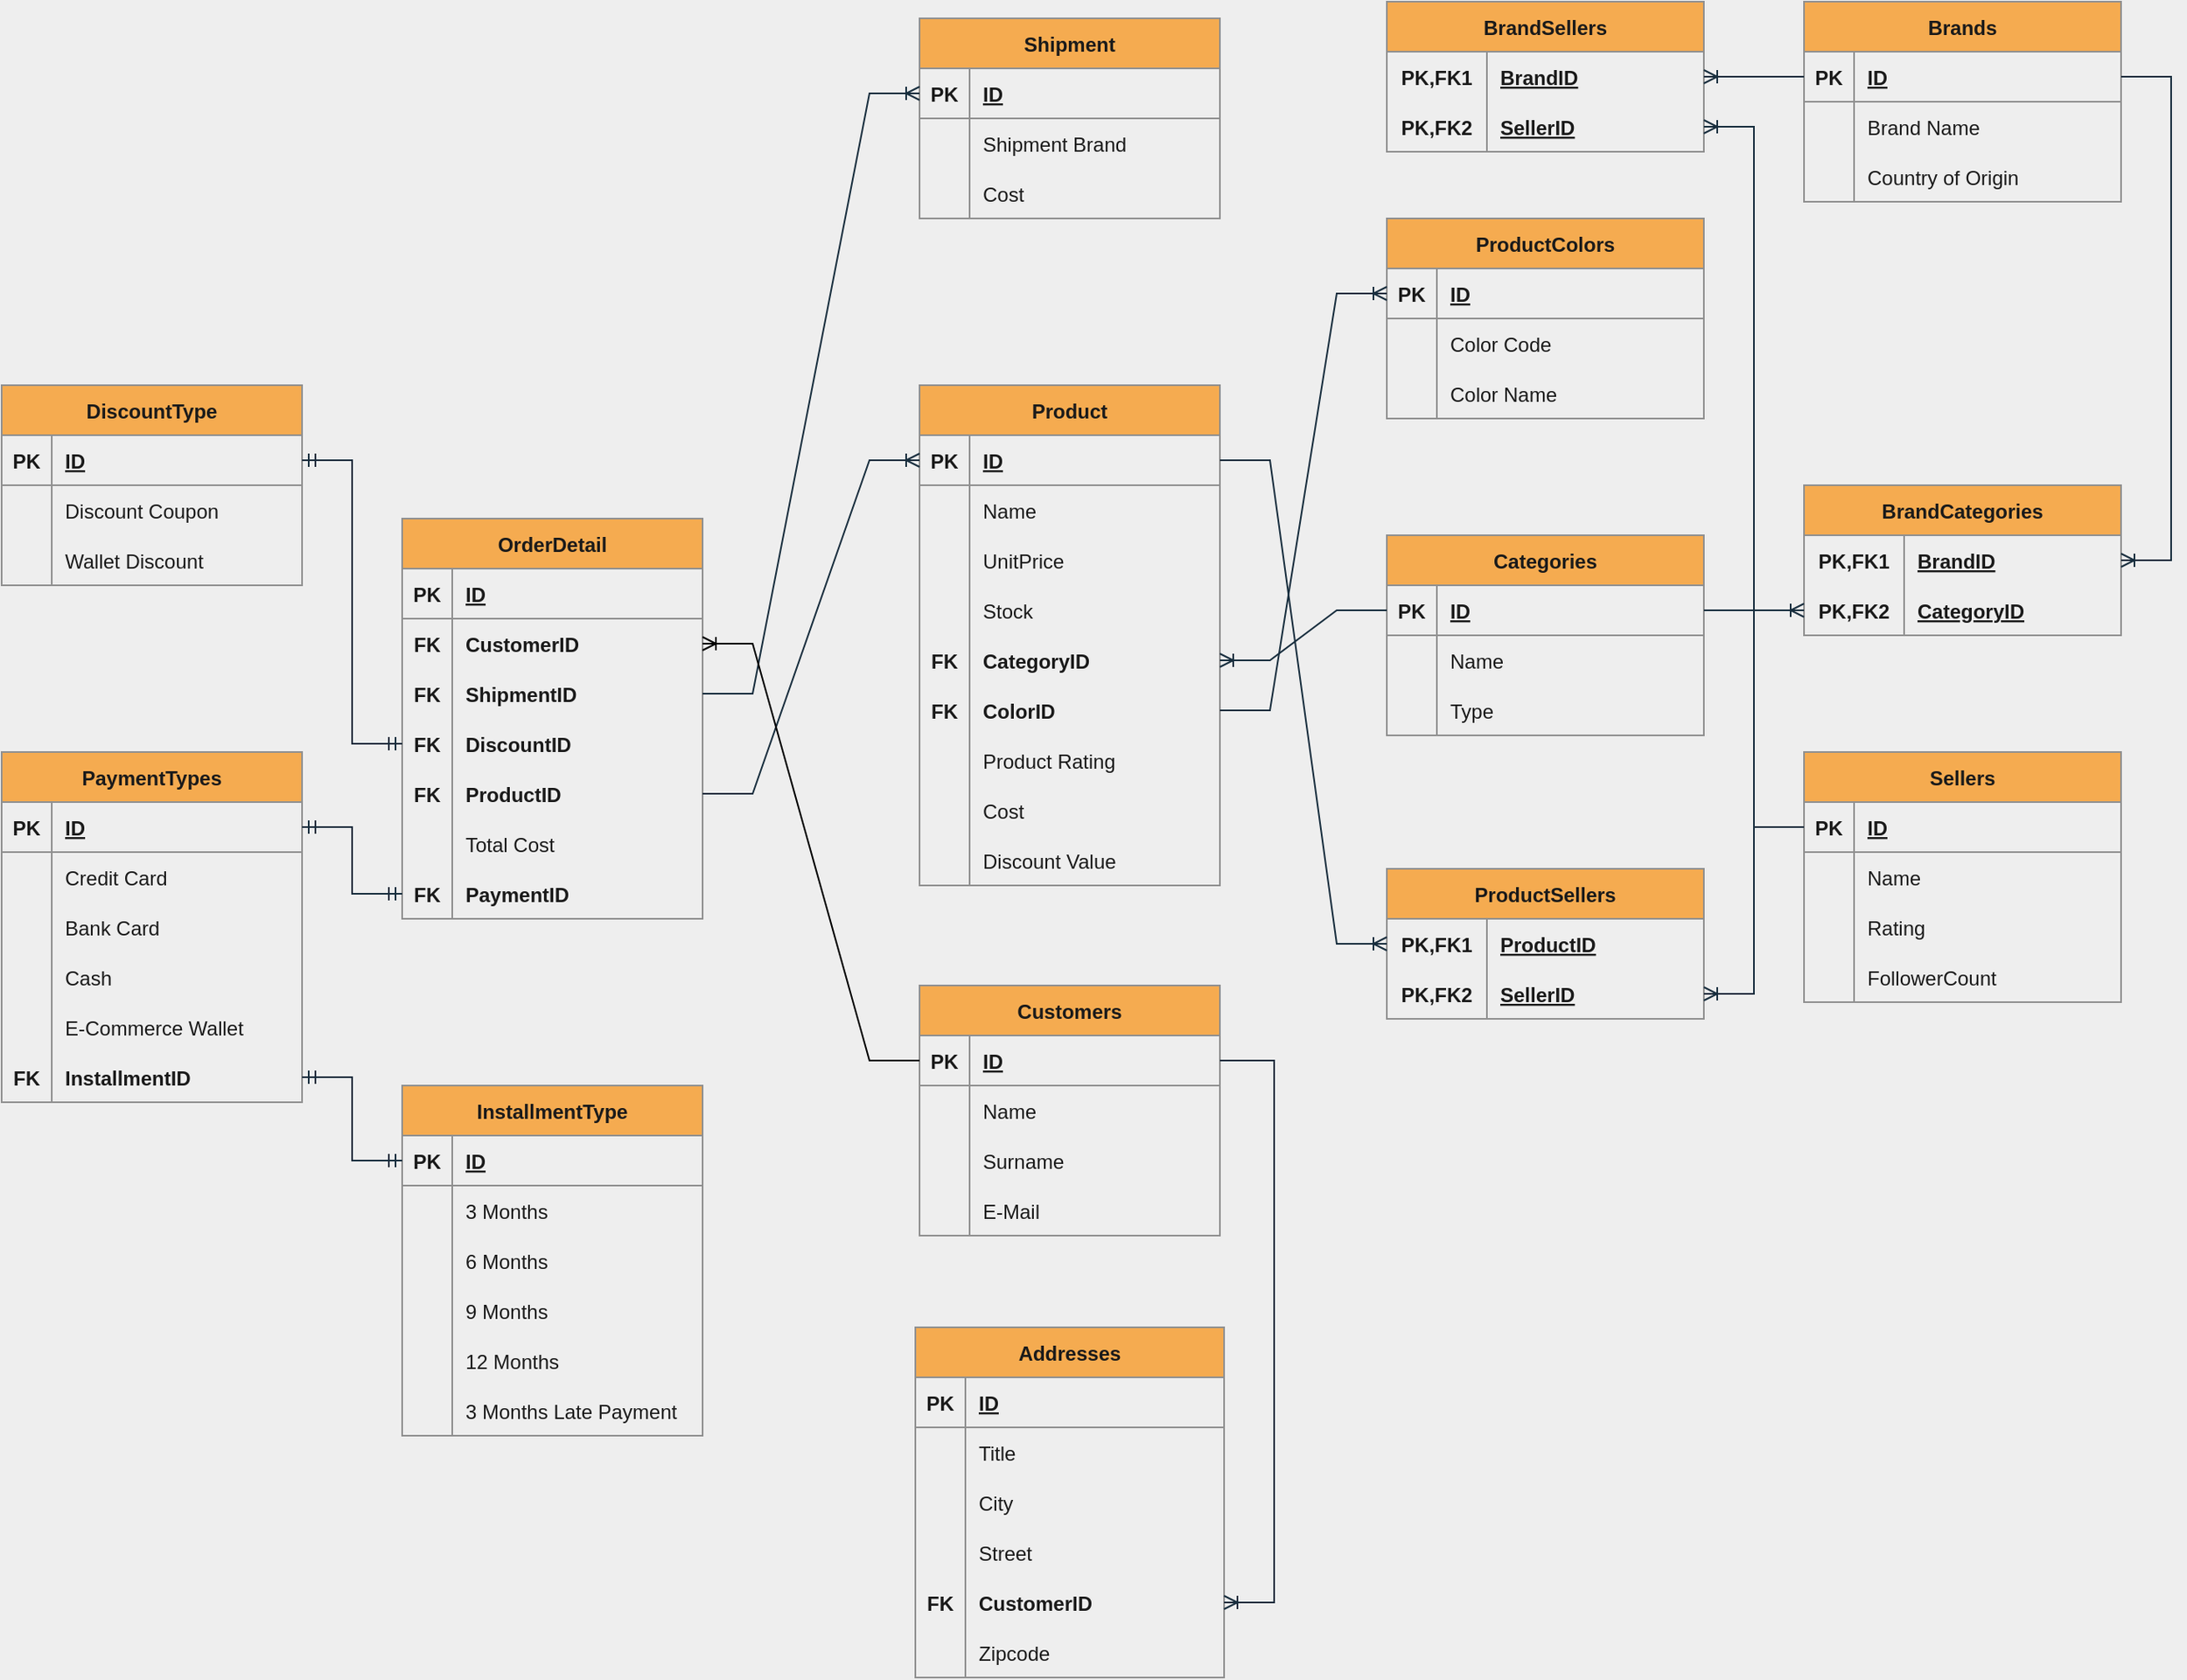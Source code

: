 <mxfile version="20.5.3" type="github">
  <diagram id="C5RBs43oDa-KdzZeNtuy" name="Page-1">
    <mxGraphModel dx="2500" dy="2065" grid="1" gridSize="10" guides="1" tooltips="1" connect="1" arrows="1" fold="1" page="1" pageScale="1" pageWidth="827" pageHeight="1169" background="#EEEEEE" math="0" shadow="0">
      <root>
        <mxCell id="WIyWlLk6GJQsqaUBKTNV-0" />
        <mxCell id="WIyWlLk6GJQsqaUBKTNV-1" parent="WIyWlLk6GJQsqaUBKTNV-0" />
        <mxCell id="AmDUxSEyeMDwi5L1zRIT-4" value="Product" style="shape=table;startSize=30;container=1;collapsible=1;childLayout=tableLayout;fixedRows=1;rowLines=0;fontStyle=1;align=center;resizeLast=1;fillColor=#F5AB50;strokeColor=#909090;fontColor=#1A1A1A;" parent="WIyWlLk6GJQsqaUBKTNV-1" vertex="1">
          <mxGeometry x="60" y="20" width="180" height="300" as="geometry">
            <mxRectangle x="60" y="80" width="90" height="30" as="alternateBounds" />
          </mxGeometry>
        </mxCell>
        <mxCell id="AmDUxSEyeMDwi5L1zRIT-5" value="" style="shape=tableRow;horizontal=0;startSize=0;swimlaneHead=0;swimlaneBody=0;fillColor=none;collapsible=0;dropTarget=0;points=[[0,0.5],[1,0.5]];portConstraint=eastwest;top=0;left=0;right=0;bottom=1;strokeColor=#909090;fontColor=#1A1A1A;" parent="AmDUxSEyeMDwi5L1zRIT-4" vertex="1">
          <mxGeometry y="30" width="180" height="30" as="geometry" />
        </mxCell>
        <mxCell id="AmDUxSEyeMDwi5L1zRIT-6" value="PK" style="shape=partialRectangle;connectable=0;fillColor=none;top=0;left=0;bottom=0;right=0;fontStyle=1;overflow=hidden;strokeColor=#909090;fontColor=#1A1A1A;" parent="AmDUxSEyeMDwi5L1zRIT-5" vertex="1">
          <mxGeometry width="30" height="30" as="geometry">
            <mxRectangle width="30" height="30" as="alternateBounds" />
          </mxGeometry>
        </mxCell>
        <mxCell id="AmDUxSEyeMDwi5L1zRIT-7" value="ID" style="shape=partialRectangle;connectable=0;fillColor=none;top=0;left=0;bottom=0;right=0;align=left;spacingLeft=6;fontStyle=5;overflow=hidden;strokeColor=#909090;fontColor=#1A1A1A;" parent="AmDUxSEyeMDwi5L1zRIT-5" vertex="1">
          <mxGeometry x="30" width="150" height="30" as="geometry">
            <mxRectangle width="150" height="30" as="alternateBounds" />
          </mxGeometry>
        </mxCell>
        <mxCell id="AmDUxSEyeMDwi5L1zRIT-8" value="" style="shape=tableRow;horizontal=0;startSize=0;swimlaneHead=0;swimlaneBody=0;fillColor=none;collapsible=0;dropTarget=0;points=[[0,0.5],[1,0.5]];portConstraint=eastwest;top=0;left=0;right=0;bottom=0;strokeColor=#909090;fontColor=#1A1A1A;" parent="AmDUxSEyeMDwi5L1zRIT-4" vertex="1">
          <mxGeometry y="60" width="180" height="30" as="geometry" />
        </mxCell>
        <mxCell id="AmDUxSEyeMDwi5L1zRIT-9" value="" style="shape=partialRectangle;connectable=0;fillColor=none;top=0;left=0;bottom=0;right=0;editable=1;overflow=hidden;strokeColor=#909090;fontColor=#1A1A1A;" parent="AmDUxSEyeMDwi5L1zRIT-8" vertex="1">
          <mxGeometry width="30" height="30" as="geometry">
            <mxRectangle width="30" height="30" as="alternateBounds" />
          </mxGeometry>
        </mxCell>
        <mxCell id="AmDUxSEyeMDwi5L1zRIT-10" value="Name" style="shape=partialRectangle;connectable=0;fillColor=none;top=0;left=0;bottom=0;right=0;align=left;spacingLeft=6;overflow=hidden;strokeColor=#909090;fontColor=#1A1A1A;" parent="AmDUxSEyeMDwi5L1zRIT-8" vertex="1">
          <mxGeometry x="30" width="150" height="30" as="geometry">
            <mxRectangle width="150" height="30" as="alternateBounds" />
          </mxGeometry>
        </mxCell>
        <mxCell id="AmDUxSEyeMDwi5L1zRIT-11" value="" style="shape=tableRow;horizontal=0;startSize=0;swimlaneHead=0;swimlaneBody=0;fillColor=none;collapsible=0;dropTarget=0;points=[[0,0.5],[1,0.5]];portConstraint=eastwest;top=0;left=0;right=0;bottom=0;strokeColor=#909090;fontColor=#1A1A1A;" parent="AmDUxSEyeMDwi5L1zRIT-4" vertex="1">
          <mxGeometry y="90" width="180" height="30" as="geometry" />
        </mxCell>
        <mxCell id="AmDUxSEyeMDwi5L1zRIT-12" value="" style="shape=partialRectangle;connectable=0;fillColor=none;top=0;left=0;bottom=0;right=0;editable=1;overflow=hidden;strokeColor=#909090;fontColor=#1A1A1A;" parent="AmDUxSEyeMDwi5L1zRIT-11" vertex="1">
          <mxGeometry width="30" height="30" as="geometry">
            <mxRectangle width="30" height="30" as="alternateBounds" />
          </mxGeometry>
        </mxCell>
        <mxCell id="AmDUxSEyeMDwi5L1zRIT-13" value="UnitPrice" style="shape=partialRectangle;connectable=0;fillColor=none;top=0;left=0;bottom=0;right=0;align=left;spacingLeft=6;overflow=hidden;strokeColor=#909090;fontColor=#1A1A1A;" parent="AmDUxSEyeMDwi5L1zRIT-11" vertex="1">
          <mxGeometry x="30" width="150" height="30" as="geometry">
            <mxRectangle width="150" height="30" as="alternateBounds" />
          </mxGeometry>
        </mxCell>
        <mxCell id="AmDUxSEyeMDwi5L1zRIT-14" value="" style="shape=tableRow;horizontal=0;startSize=0;swimlaneHead=0;swimlaneBody=0;fillColor=none;collapsible=0;dropTarget=0;points=[[0,0.5],[1,0.5]];portConstraint=eastwest;top=0;left=0;right=0;bottom=0;strokeColor=#909090;fontColor=#1A1A1A;" parent="AmDUxSEyeMDwi5L1zRIT-4" vertex="1">
          <mxGeometry y="120" width="180" height="30" as="geometry" />
        </mxCell>
        <mxCell id="AmDUxSEyeMDwi5L1zRIT-15" value="" style="shape=partialRectangle;connectable=0;fillColor=none;top=0;left=0;bottom=0;right=0;editable=1;overflow=hidden;strokeColor=#909090;fontColor=#1A1A1A;" parent="AmDUxSEyeMDwi5L1zRIT-14" vertex="1">
          <mxGeometry width="30" height="30" as="geometry">
            <mxRectangle width="30" height="30" as="alternateBounds" />
          </mxGeometry>
        </mxCell>
        <mxCell id="AmDUxSEyeMDwi5L1zRIT-16" value="Stock" style="shape=partialRectangle;connectable=0;fillColor=none;top=0;left=0;bottom=0;right=0;align=left;spacingLeft=6;overflow=hidden;strokeColor=#909090;fontColor=#1A1A1A;" parent="AmDUxSEyeMDwi5L1zRIT-14" vertex="1">
          <mxGeometry x="30" width="150" height="30" as="geometry">
            <mxRectangle width="150" height="30" as="alternateBounds" />
          </mxGeometry>
        </mxCell>
        <mxCell id="AmDUxSEyeMDwi5L1zRIT-32" value="" style="shape=tableRow;horizontal=0;startSize=0;swimlaneHead=0;swimlaneBody=0;fillColor=none;collapsible=0;dropTarget=0;points=[[0,0.5],[1,0.5]];portConstraint=eastwest;top=0;left=0;right=0;bottom=0;strokeColor=#909090;fontColor=#1A1A1A;" parent="AmDUxSEyeMDwi5L1zRIT-4" vertex="1">
          <mxGeometry y="150" width="180" height="30" as="geometry" />
        </mxCell>
        <mxCell id="AmDUxSEyeMDwi5L1zRIT-33" value="FK" style="shape=partialRectangle;connectable=0;fillColor=none;top=0;left=0;bottom=0;right=0;editable=1;overflow=hidden;fontStyle=1;strokeColor=#909090;fontColor=#1A1A1A;" parent="AmDUxSEyeMDwi5L1zRIT-32" vertex="1">
          <mxGeometry width="30" height="30" as="geometry">
            <mxRectangle width="30" height="30" as="alternateBounds" />
          </mxGeometry>
        </mxCell>
        <mxCell id="AmDUxSEyeMDwi5L1zRIT-34" value="CategoryID" style="shape=partialRectangle;connectable=0;fillColor=none;top=0;left=0;bottom=0;right=0;align=left;spacingLeft=6;overflow=hidden;fontStyle=1;strokeColor=#909090;fontColor=#1A1A1A;" parent="AmDUxSEyeMDwi5L1zRIT-32" vertex="1">
          <mxGeometry x="30" width="150" height="30" as="geometry">
            <mxRectangle width="150" height="30" as="alternateBounds" />
          </mxGeometry>
        </mxCell>
        <mxCell id="AmDUxSEyeMDwi5L1zRIT-135" value="" style="shape=tableRow;horizontal=0;startSize=0;swimlaneHead=0;swimlaneBody=0;fillColor=none;collapsible=0;dropTarget=0;points=[[0,0.5],[1,0.5]];portConstraint=eastwest;top=0;left=0;right=0;bottom=0;strokeColor=#909090;fontColor=#1A1A1A;" parent="AmDUxSEyeMDwi5L1zRIT-4" vertex="1">
          <mxGeometry y="180" width="180" height="30" as="geometry" />
        </mxCell>
        <mxCell id="AmDUxSEyeMDwi5L1zRIT-136" value="FK" style="shape=partialRectangle;connectable=0;fillColor=none;top=0;left=0;bottom=0;right=0;editable=1;overflow=hidden;fontStyle=1;strokeColor=#909090;fontColor=#1A1A1A;" parent="AmDUxSEyeMDwi5L1zRIT-135" vertex="1">
          <mxGeometry width="30" height="30" as="geometry">
            <mxRectangle width="30" height="30" as="alternateBounds" />
          </mxGeometry>
        </mxCell>
        <mxCell id="AmDUxSEyeMDwi5L1zRIT-137" value="ColorID" style="shape=partialRectangle;connectable=0;fillColor=none;top=0;left=0;bottom=0;right=0;align=left;spacingLeft=6;overflow=hidden;fontStyle=1;strokeColor=#909090;fontColor=#1A1A1A;" parent="AmDUxSEyeMDwi5L1zRIT-135" vertex="1">
          <mxGeometry x="30" width="150" height="30" as="geometry">
            <mxRectangle width="150" height="30" as="alternateBounds" />
          </mxGeometry>
        </mxCell>
        <mxCell id="AmDUxSEyeMDwi5L1zRIT-189" value="" style="shape=tableRow;horizontal=0;startSize=0;swimlaneHead=0;swimlaneBody=0;fillColor=none;collapsible=0;dropTarget=0;points=[[0,0.5],[1,0.5]];portConstraint=eastwest;top=0;left=0;right=0;bottom=0;strokeColor=#909090;fontColor=#1A1A1A;" parent="AmDUxSEyeMDwi5L1zRIT-4" vertex="1">
          <mxGeometry y="210" width="180" height="30" as="geometry" />
        </mxCell>
        <mxCell id="AmDUxSEyeMDwi5L1zRIT-190" value="" style="shape=partialRectangle;connectable=0;fillColor=none;top=0;left=0;bottom=0;right=0;editable=1;overflow=hidden;strokeColor=#909090;fontColor=#1A1A1A;" parent="AmDUxSEyeMDwi5L1zRIT-189" vertex="1">
          <mxGeometry width="30" height="30" as="geometry">
            <mxRectangle width="30" height="30" as="alternateBounds" />
          </mxGeometry>
        </mxCell>
        <mxCell id="AmDUxSEyeMDwi5L1zRIT-191" value="Product Rating" style="shape=partialRectangle;connectable=0;fillColor=none;top=0;left=0;bottom=0;right=0;align=left;spacingLeft=6;overflow=hidden;strokeColor=#909090;fontColor=#1A1A1A;" parent="AmDUxSEyeMDwi5L1zRIT-189" vertex="1">
          <mxGeometry x="30" width="150" height="30" as="geometry">
            <mxRectangle width="150" height="30" as="alternateBounds" />
          </mxGeometry>
        </mxCell>
        <mxCell id="AmDUxSEyeMDwi5L1zRIT-262" value="" style="shape=tableRow;horizontal=0;startSize=0;swimlaneHead=0;swimlaneBody=0;fillColor=none;collapsible=0;dropTarget=0;points=[[0,0.5],[1,0.5]];portConstraint=eastwest;top=0;left=0;right=0;bottom=0;strokeColor=#909090;fontColor=#1A1A1A;" parent="AmDUxSEyeMDwi5L1zRIT-4" vertex="1">
          <mxGeometry y="240" width="180" height="30" as="geometry" />
        </mxCell>
        <mxCell id="AmDUxSEyeMDwi5L1zRIT-263" value="" style="shape=partialRectangle;connectable=0;fillColor=none;top=0;left=0;bottom=0;right=0;editable=1;overflow=hidden;strokeColor=#909090;fontColor=#1A1A1A;" parent="AmDUxSEyeMDwi5L1zRIT-262" vertex="1">
          <mxGeometry width="30" height="30" as="geometry">
            <mxRectangle width="30" height="30" as="alternateBounds" />
          </mxGeometry>
        </mxCell>
        <mxCell id="AmDUxSEyeMDwi5L1zRIT-264" value="Cost" style="shape=partialRectangle;connectable=0;fillColor=none;top=0;left=0;bottom=0;right=0;align=left;spacingLeft=6;overflow=hidden;strokeColor=#909090;fontColor=#1A1A1A;" parent="AmDUxSEyeMDwi5L1zRIT-262" vertex="1">
          <mxGeometry x="30" width="150" height="30" as="geometry">
            <mxRectangle width="150" height="30" as="alternateBounds" />
          </mxGeometry>
        </mxCell>
        <mxCell id="AmDUxSEyeMDwi5L1zRIT-299" value="" style="shape=tableRow;horizontal=0;startSize=0;swimlaneHead=0;swimlaneBody=0;fillColor=none;collapsible=0;dropTarget=0;points=[[0,0.5],[1,0.5]];portConstraint=eastwest;top=0;left=0;right=0;bottom=0;strokeColor=#909090;fontColor=#1A1A1A;" parent="AmDUxSEyeMDwi5L1zRIT-4" vertex="1">
          <mxGeometry y="270" width="180" height="30" as="geometry" />
        </mxCell>
        <mxCell id="AmDUxSEyeMDwi5L1zRIT-300" value="" style="shape=partialRectangle;connectable=0;fillColor=none;top=0;left=0;bottom=0;right=0;editable=1;overflow=hidden;strokeColor=#909090;fontColor=#1A1A1A;" parent="AmDUxSEyeMDwi5L1zRIT-299" vertex="1">
          <mxGeometry width="30" height="30" as="geometry">
            <mxRectangle width="30" height="30" as="alternateBounds" />
          </mxGeometry>
        </mxCell>
        <mxCell id="AmDUxSEyeMDwi5L1zRIT-301" value="Discount Value" style="shape=partialRectangle;connectable=0;fillColor=none;top=0;left=0;bottom=0;right=0;align=left;spacingLeft=6;overflow=hidden;strokeColor=#909090;fontColor=#1A1A1A;" parent="AmDUxSEyeMDwi5L1zRIT-299" vertex="1">
          <mxGeometry x="30" width="150" height="30" as="geometry">
            <mxRectangle width="150" height="30" as="alternateBounds" />
          </mxGeometry>
        </mxCell>
        <mxCell id="AmDUxSEyeMDwi5L1zRIT-17" value="Categories" style="shape=table;startSize=30;container=1;collapsible=1;childLayout=tableLayout;fixedRows=1;rowLines=0;fontStyle=1;align=center;resizeLast=1;fillColor=#F5AB50;strokeColor=#909090;fontColor=#1A1A1A;" parent="WIyWlLk6GJQsqaUBKTNV-1" vertex="1">
          <mxGeometry x="340" y="110" width="190" height="120" as="geometry">
            <mxRectangle x="360" y="80" width="100" height="30" as="alternateBounds" />
          </mxGeometry>
        </mxCell>
        <mxCell id="AmDUxSEyeMDwi5L1zRIT-18" value="" style="shape=tableRow;horizontal=0;startSize=0;swimlaneHead=0;swimlaneBody=0;fillColor=none;collapsible=0;dropTarget=0;points=[[0,0.5],[1,0.5]];portConstraint=eastwest;top=0;left=0;right=0;bottom=1;strokeColor=#909090;fontColor=#1A1A1A;" parent="AmDUxSEyeMDwi5L1zRIT-17" vertex="1">
          <mxGeometry y="30" width="190" height="30" as="geometry" />
        </mxCell>
        <mxCell id="AmDUxSEyeMDwi5L1zRIT-19" value="PK" style="shape=partialRectangle;connectable=0;fillColor=none;top=0;left=0;bottom=0;right=0;fontStyle=1;overflow=hidden;strokeColor=#909090;fontColor=#1A1A1A;" parent="AmDUxSEyeMDwi5L1zRIT-18" vertex="1">
          <mxGeometry width="30" height="30" as="geometry">
            <mxRectangle width="30" height="30" as="alternateBounds" />
          </mxGeometry>
        </mxCell>
        <mxCell id="AmDUxSEyeMDwi5L1zRIT-20" value="ID" style="shape=partialRectangle;connectable=0;fillColor=none;top=0;left=0;bottom=0;right=0;align=left;spacingLeft=6;fontStyle=5;overflow=hidden;strokeColor=#909090;fontColor=#1A1A1A;" parent="AmDUxSEyeMDwi5L1zRIT-18" vertex="1">
          <mxGeometry x="30" width="160" height="30" as="geometry">
            <mxRectangle width="160" height="30" as="alternateBounds" />
          </mxGeometry>
        </mxCell>
        <mxCell id="AmDUxSEyeMDwi5L1zRIT-21" value="" style="shape=tableRow;horizontal=0;startSize=0;swimlaneHead=0;swimlaneBody=0;fillColor=none;collapsible=0;dropTarget=0;points=[[0,0.5],[1,0.5]];portConstraint=eastwest;top=0;left=0;right=0;bottom=0;strokeColor=#909090;fontColor=#1A1A1A;" parent="AmDUxSEyeMDwi5L1zRIT-17" vertex="1">
          <mxGeometry y="60" width="190" height="30" as="geometry" />
        </mxCell>
        <mxCell id="AmDUxSEyeMDwi5L1zRIT-22" value="" style="shape=partialRectangle;connectable=0;fillColor=none;top=0;left=0;bottom=0;right=0;editable=1;overflow=hidden;strokeColor=#909090;fontColor=#1A1A1A;" parent="AmDUxSEyeMDwi5L1zRIT-21" vertex="1">
          <mxGeometry width="30" height="30" as="geometry">
            <mxRectangle width="30" height="30" as="alternateBounds" />
          </mxGeometry>
        </mxCell>
        <mxCell id="AmDUxSEyeMDwi5L1zRIT-23" value="Name" style="shape=partialRectangle;connectable=0;fillColor=none;top=0;left=0;bottom=0;right=0;align=left;spacingLeft=6;overflow=hidden;strokeColor=#909090;fontColor=#1A1A1A;" parent="AmDUxSEyeMDwi5L1zRIT-21" vertex="1">
          <mxGeometry x="30" width="160" height="30" as="geometry">
            <mxRectangle width="160" height="30" as="alternateBounds" />
          </mxGeometry>
        </mxCell>
        <mxCell id="AmDUxSEyeMDwi5L1zRIT-24" value="" style="shape=tableRow;horizontal=0;startSize=0;swimlaneHead=0;swimlaneBody=0;fillColor=none;collapsible=0;dropTarget=0;points=[[0,0.5],[1,0.5]];portConstraint=eastwest;top=0;left=0;right=0;bottom=0;strokeColor=#909090;fontColor=#1A1A1A;" parent="AmDUxSEyeMDwi5L1zRIT-17" vertex="1">
          <mxGeometry y="90" width="190" height="30" as="geometry" />
        </mxCell>
        <mxCell id="AmDUxSEyeMDwi5L1zRIT-25" value="" style="shape=partialRectangle;connectable=0;fillColor=none;top=0;left=0;bottom=0;right=0;editable=1;overflow=hidden;strokeColor=#909090;fontColor=#1A1A1A;" parent="AmDUxSEyeMDwi5L1zRIT-24" vertex="1">
          <mxGeometry width="30" height="30" as="geometry">
            <mxRectangle width="30" height="30" as="alternateBounds" />
          </mxGeometry>
        </mxCell>
        <mxCell id="AmDUxSEyeMDwi5L1zRIT-26" value="Type" style="shape=partialRectangle;connectable=0;fillColor=none;top=0;left=0;bottom=0;right=0;align=left;spacingLeft=6;overflow=hidden;strokeColor=#909090;fontColor=#1A1A1A;" parent="AmDUxSEyeMDwi5L1zRIT-24" vertex="1">
          <mxGeometry x="30" width="160" height="30" as="geometry">
            <mxRectangle width="160" height="30" as="alternateBounds" />
          </mxGeometry>
        </mxCell>
        <mxCell id="AmDUxSEyeMDwi5L1zRIT-31" value="" style="edgeStyle=entityRelationEdgeStyle;fontSize=12;html=1;endArrow=ERoneToMany;rounded=0;entryX=1;entryY=0.5;entryDx=0;entryDy=0;exitX=0;exitY=0.5;exitDx=0;exitDy=0;labelBackgroundColor=#EEEEEE;strokeColor=#182E3E;fontColor=#1A1A1A;" parent="WIyWlLk6GJQsqaUBKTNV-1" source="AmDUxSEyeMDwi5L1zRIT-18" target="AmDUxSEyeMDwi5L1zRIT-32" edge="1">
          <mxGeometry width="100" height="100" relative="1" as="geometry">
            <mxPoint x="320" y="280" as="sourcePoint" />
            <mxPoint x="350" y="150" as="targetPoint" />
          </mxGeometry>
        </mxCell>
        <mxCell id="AmDUxSEyeMDwi5L1zRIT-35" value="Customers" style="shape=table;startSize=30;container=1;collapsible=1;childLayout=tableLayout;fixedRows=1;rowLines=0;fontStyle=1;align=center;resizeLast=1;fillColor=#F5AB50;strokeColor=#909090;fontColor=#1A1A1A;" parent="WIyWlLk6GJQsqaUBKTNV-1" vertex="1">
          <mxGeometry x="60" y="380" width="180" height="150" as="geometry">
            <mxRectangle x="360" y="80" width="100" height="30" as="alternateBounds" />
          </mxGeometry>
        </mxCell>
        <mxCell id="AmDUxSEyeMDwi5L1zRIT-36" value="" style="shape=tableRow;horizontal=0;startSize=0;swimlaneHead=0;swimlaneBody=0;fillColor=none;collapsible=0;dropTarget=0;points=[[0,0.5],[1,0.5]];portConstraint=eastwest;top=0;left=0;right=0;bottom=1;strokeColor=#909090;fontColor=#1A1A1A;" parent="AmDUxSEyeMDwi5L1zRIT-35" vertex="1">
          <mxGeometry y="30" width="180" height="30" as="geometry" />
        </mxCell>
        <mxCell id="AmDUxSEyeMDwi5L1zRIT-37" value="PK" style="shape=partialRectangle;connectable=0;fillColor=none;top=0;left=0;bottom=0;right=0;fontStyle=1;overflow=hidden;strokeColor=#909090;fontColor=#1A1A1A;" parent="AmDUxSEyeMDwi5L1zRIT-36" vertex="1">
          <mxGeometry width="30" height="30" as="geometry">
            <mxRectangle width="30" height="30" as="alternateBounds" />
          </mxGeometry>
        </mxCell>
        <mxCell id="AmDUxSEyeMDwi5L1zRIT-38" value="ID" style="shape=partialRectangle;connectable=0;fillColor=none;top=0;left=0;bottom=0;right=0;align=left;spacingLeft=6;fontStyle=5;overflow=hidden;strokeColor=#909090;fontColor=#1A1A1A;" parent="AmDUxSEyeMDwi5L1zRIT-36" vertex="1">
          <mxGeometry x="30" width="150" height="30" as="geometry">
            <mxRectangle width="150" height="30" as="alternateBounds" />
          </mxGeometry>
        </mxCell>
        <mxCell id="AmDUxSEyeMDwi5L1zRIT-39" value="" style="shape=tableRow;horizontal=0;startSize=0;swimlaneHead=0;swimlaneBody=0;fillColor=none;collapsible=0;dropTarget=0;points=[[0,0.5],[1,0.5]];portConstraint=eastwest;top=0;left=0;right=0;bottom=0;strokeColor=#909090;fontColor=#1A1A1A;" parent="AmDUxSEyeMDwi5L1zRIT-35" vertex="1">
          <mxGeometry y="60" width="180" height="30" as="geometry" />
        </mxCell>
        <mxCell id="AmDUxSEyeMDwi5L1zRIT-40" value="" style="shape=partialRectangle;connectable=0;fillColor=none;top=0;left=0;bottom=0;right=0;editable=1;overflow=hidden;strokeColor=#909090;fontColor=#1A1A1A;" parent="AmDUxSEyeMDwi5L1zRIT-39" vertex="1">
          <mxGeometry width="30" height="30" as="geometry">
            <mxRectangle width="30" height="30" as="alternateBounds" />
          </mxGeometry>
        </mxCell>
        <mxCell id="AmDUxSEyeMDwi5L1zRIT-41" value="Name" style="shape=partialRectangle;connectable=0;fillColor=none;top=0;left=0;bottom=0;right=0;align=left;spacingLeft=6;overflow=hidden;strokeColor=#909090;fontColor=#1A1A1A;" parent="AmDUxSEyeMDwi5L1zRIT-39" vertex="1">
          <mxGeometry x="30" width="150" height="30" as="geometry">
            <mxRectangle width="150" height="30" as="alternateBounds" />
          </mxGeometry>
        </mxCell>
        <mxCell id="AmDUxSEyeMDwi5L1zRIT-42" value="" style="shape=tableRow;horizontal=0;startSize=0;swimlaneHead=0;swimlaneBody=0;fillColor=none;collapsible=0;dropTarget=0;points=[[0,0.5],[1,0.5]];portConstraint=eastwest;top=0;left=0;right=0;bottom=0;strokeColor=#909090;fontColor=#1A1A1A;" parent="AmDUxSEyeMDwi5L1zRIT-35" vertex="1">
          <mxGeometry y="90" width="180" height="30" as="geometry" />
        </mxCell>
        <mxCell id="AmDUxSEyeMDwi5L1zRIT-43" value="" style="shape=partialRectangle;connectable=0;fillColor=none;top=0;left=0;bottom=0;right=0;editable=1;overflow=hidden;strokeColor=#909090;fontColor=#1A1A1A;" parent="AmDUxSEyeMDwi5L1zRIT-42" vertex="1">
          <mxGeometry width="30" height="30" as="geometry">
            <mxRectangle width="30" height="30" as="alternateBounds" />
          </mxGeometry>
        </mxCell>
        <mxCell id="AmDUxSEyeMDwi5L1zRIT-44" value="Surname" style="shape=partialRectangle;connectable=0;fillColor=none;top=0;left=0;bottom=0;right=0;align=left;spacingLeft=6;overflow=hidden;strokeColor=#909090;fontColor=#1A1A1A;" parent="AmDUxSEyeMDwi5L1zRIT-42" vertex="1">
          <mxGeometry x="30" width="150" height="30" as="geometry">
            <mxRectangle width="150" height="30" as="alternateBounds" />
          </mxGeometry>
        </mxCell>
        <mxCell id="AmDUxSEyeMDwi5L1zRIT-55" value="" style="shape=tableRow;horizontal=0;startSize=0;swimlaneHead=0;swimlaneBody=0;fillColor=none;collapsible=0;dropTarget=0;points=[[0,0.5],[1,0.5]];portConstraint=eastwest;top=0;left=0;right=0;bottom=0;strokeColor=#909090;fontColor=#1A1A1A;" parent="AmDUxSEyeMDwi5L1zRIT-35" vertex="1">
          <mxGeometry y="120" width="180" height="30" as="geometry" />
        </mxCell>
        <mxCell id="AmDUxSEyeMDwi5L1zRIT-56" value="" style="shape=partialRectangle;connectable=0;fillColor=none;top=0;left=0;bottom=0;right=0;editable=1;overflow=hidden;strokeColor=#909090;fontColor=#1A1A1A;" parent="AmDUxSEyeMDwi5L1zRIT-55" vertex="1">
          <mxGeometry width="30" height="30" as="geometry">
            <mxRectangle width="30" height="30" as="alternateBounds" />
          </mxGeometry>
        </mxCell>
        <mxCell id="AmDUxSEyeMDwi5L1zRIT-57" value="E-Mail" style="shape=partialRectangle;connectable=0;fillColor=none;top=0;left=0;bottom=0;right=0;align=left;spacingLeft=6;overflow=hidden;strokeColor=#909090;fontColor=#1A1A1A;" parent="AmDUxSEyeMDwi5L1zRIT-55" vertex="1">
          <mxGeometry x="30" width="150" height="30" as="geometry">
            <mxRectangle width="150" height="30" as="alternateBounds" />
          </mxGeometry>
        </mxCell>
        <mxCell id="AmDUxSEyeMDwi5L1zRIT-45" value="Addresses" style="shape=table;startSize=30;container=1;collapsible=1;childLayout=tableLayout;fixedRows=1;rowLines=0;fontStyle=1;align=center;resizeLast=1;fillColor=#F5AB50;strokeColor=#909090;fontColor=#1A1A1A;" parent="WIyWlLk6GJQsqaUBKTNV-1" vertex="1">
          <mxGeometry x="57.5" y="585" width="185" height="210" as="geometry">
            <mxRectangle x="360" y="80" width="100" height="30" as="alternateBounds" />
          </mxGeometry>
        </mxCell>
        <mxCell id="AmDUxSEyeMDwi5L1zRIT-46" value="" style="shape=tableRow;horizontal=0;startSize=0;swimlaneHead=0;swimlaneBody=0;fillColor=none;collapsible=0;dropTarget=0;points=[[0,0.5],[1,0.5]];portConstraint=eastwest;top=0;left=0;right=0;bottom=1;strokeColor=#909090;fontColor=#1A1A1A;" parent="AmDUxSEyeMDwi5L1zRIT-45" vertex="1">
          <mxGeometry y="30" width="185" height="30" as="geometry" />
        </mxCell>
        <mxCell id="AmDUxSEyeMDwi5L1zRIT-47" value="PK" style="shape=partialRectangle;connectable=0;fillColor=none;top=0;left=0;bottom=0;right=0;fontStyle=1;overflow=hidden;strokeColor=#909090;fontColor=#1A1A1A;" parent="AmDUxSEyeMDwi5L1zRIT-46" vertex="1">
          <mxGeometry width="30" height="30" as="geometry">
            <mxRectangle width="30" height="30" as="alternateBounds" />
          </mxGeometry>
        </mxCell>
        <mxCell id="AmDUxSEyeMDwi5L1zRIT-48" value="ID" style="shape=partialRectangle;connectable=0;fillColor=none;top=0;left=0;bottom=0;right=0;align=left;spacingLeft=6;fontStyle=5;overflow=hidden;strokeColor=#909090;fontColor=#1A1A1A;" parent="AmDUxSEyeMDwi5L1zRIT-46" vertex="1">
          <mxGeometry x="30" width="155" height="30" as="geometry">
            <mxRectangle width="155" height="30" as="alternateBounds" />
          </mxGeometry>
        </mxCell>
        <mxCell id="AmDUxSEyeMDwi5L1zRIT-49" value="" style="shape=tableRow;horizontal=0;startSize=0;swimlaneHead=0;swimlaneBody=0;fillColor=none;collapsible=0;dropTarget=0;points=[[0,0.5],[1,0.5]];portConstraint=eastwest;top=0;left=0;right=0;bottom=0;strokeColor=#909090;fontColor=#1A1A1A;" parent="AmDUxSEyeMDwi5L1zRIT-45" vertex="1">
          <mxGeometry y="60" width="185" height="30" as="geometry" />
        </mxCell>
        <mxCell id="AmDUxSEyeMDwi5L1zRIT-50" value="" style="shape=partialRectangle;connectable=0;fillColor=none;top=0;left=0;bottom=0;right=0;editable=1;overflow=hidden;strokeColor=#909090;fontColor=#1A1A1A;" parent="AmDUxSEyeMDwi5L1zRIT-49" vertex="1">
          <mxGeometry width="30" height="30" as="geometry">
            <mxRectangle width="30" height="30" as="alternateBounds" />
          </mxGeometry>
        </mxCell>
        <mxCell id="AmDUxSEyeMDwi5L1zRIT-51" value="Title" style="shape=partialRectangle;connectable=0;fillColor=none;top=0;left=0;bottom=0;right=0;align=left;spacingLeft=6;overflow=hidden;strokeColor=#909090;fontColor=#1A1A1A;" parent="AmDUxSEyeMDwi5L1zRIT-49" vertex="1">
          <mxGeometry x="30" width="155" height="30" as="geometry">
            <mxRectangle width="155" height="30" as="alternateBounds" />
          </mxGeometry>
        </mxCell>
        <mxCell id="AmDUxSEyeMDwi5L1zRIT-52" value="" style="shape=tableRow;horizontal=0;startSize=0;swimlaneHead=0;swimlaneBody=0;fillColor=none;collapsible=0;dropTarget=0;points=[[0,0.5],[1,0.5]];portConstraint=eastwest;top=0;left=0;right=0;bottom=0;strokeColor=#909090;fontColor=#1A1A1A;" parent="AmDUxSEyeMDwi5L1zRIT-45" vertex="1">
          <mxGeometry y="90" width="185" height="30" as="geometry" />
        </mxCell>
        <mxCell id="AmDUxSEyeMDwi5L1zRIT-53" value="" style="shape=partialRectangle;connectable=0;fillColor=none;top=0;left=0;bottom=0;right=0;editable=1;overflow=hidden;strokeColor=#909090;fontColor=#1A1A1A;" parent="AmDUxSEyeMDwi5L1zRIT-52" vertex="1">
          <mxGeometry width="30" height="30" as="geometry">
            <mxRectangle width="30" height="30" as="alternateBounds" />
          </mxGeometry>
        </mxCell>
        <mxCell id="AmDUxSEyeMDwi5L1zRIT-54" value="City" style="shape=partialRectangle;connectable=0;fillColor=none;top=0;left=0;bottom=0;right=0;align=left;spacingLeft=6;overflow=hidden;strokeColor=#909090;fontColor=#1A1A1A;" parent="AmDUxSEyeMDwi5L1zRIT-52" vertex="1">
          <mxGeometry x="30" width="155" height="30" as="geometry">
            <mxRectangle width="155" height="30" as="alternateBounds" />
          </mxGeometry>
        </mxCell>
        <mxCell id="AmDUxSEyeMDwi5L1zRIT-115" value="" style="shape=tableRow;horizontal=0;startSize=0;swimlaneHead=0;swimlaneBody=0;fillColor=none;collapsible=0;dropTarget=0;points=[[0,0.5],[1,0.5]];portConstraint=eastwest;top=0;left=0;right=0;bottom=0;strokeColor=#909090;fontColor=#1A1A1A;" parent="AmDUxSEyeMDwi5L1zRIT-45" vertex="1">
          <mxGeometry y="120" width="185" height="30" as="geometry" />
        </mxCell>
        <mxCell id="AmDUxSEyeMDwi5L1zRIT-116" value="" style="shape=partialRectangle;connectable=0;fillColor=none;top=0;left=0;bottom=0;right=0;editable=1;overflow=hidden;strokeColor=#909090;fontColor=#1A1A1A;" parent="AmDUxSEyeMDwi5L1zRIT-115" vertex="1">
          <mxGeometry width="30" height="30" as="geometry">
            <mxRectangle width="30" height="30" as="alternateBounds" />
          </mxGeometry>
        </mxCell>
        <mxCell id="AmDUxSEyeMDwi5L1zRIT-117" value="Street" style="shape=partialRectangle;connectable=0;fillColor=none;top=0;left=0;bottom=0;right=0;align=left;spacingLeft=6;overflow=hidden;strokeColor=#909090;fontColor=#1A1A1A;" parent="AmDUxSEyeMDwi5L1zRIT-115" vertex="1">
          <mxGeometry x="30" width="155" height="30" as="geometry">
            <mxRectangle width="155" height="30" as="alternateBounds" />
          </mxGeometry>
        </mxCell>
        <mxCell id="AmDUxSEyeMDwi5L1zRIT-118" value="" style="shape=tableRow;horizontal=0;startSize=0;swimlaneHead=0;swimlaneBody=0;fillColor=none;collapsible=0;dropTarget=0;points=[[0,0.5],[1,0.5]];portConstraint=eastwest;top=0;left=0;right=0;bottom=0;strokeColor=#909090;fontColor=#1A1A1A;" parent="AmDUxSEyeMDwi5L1zRIT-45" vertex="1">
          <mxGeometry y="150" width="185" height="30" as="geometry" />
        </mxCell>
        <mxCell id="AmDUxSEyeMDwi5L1zRIT-119" value="FK" style="shape=partialRectangle;connectable=0;fillColor=none;top=0;left=0;bottom=0;right=0;editable=1;overflow=hidden;fontStyle=1;strokeColor=#909090;fontColor=#1A1A1A;" parent="AmDUxSEyeMDwi5L1zRIT-118" vertex="1">
          <mxGeometry width="30" height="30" as="geometry">
            <mxRectangle width="30" height="30" as="alternateBounds" />
          </mxGeometry>
        </mxCell>
        <mxCell id="AmDUxSEyeMDwi5L1zRIT-120" value="CustomerID" style="shape=partialRectangle;connectable=0;fillColor=none;top=0;left=0;bottom=0;right=0;align=left;spacingLeft=6;overflow=hidden;fontStyle=1;strokeColor=#909090;fontColor=#1A1A1A;" parent="AmDUxSEyeMDwi5L1zRIT-118" vertex="1">
          <mxGeometry x="30" width="155" height="30" as="geometry">
            <mxRectangle width="155" height="30" as="alternateBounds" />
          </mxGeometry>
        </mxCell>
        <mxCell id="tqZenZTXymmdkl8a6bSp-1" value="" style="shape=tableRow;horizontal=0;startSize=0;swimlaneHead=0;swimlaneBody=0;fillColor=none;collapsible=0;dropTarget=0;points=[[0,0.5],[1,0.5]];portConstraint=eastwest;top=0;left=0;right=0;bottom=0;strokeColor=#909090;fontColor=#1A1A1A;" vertex="1" parent="AmDUxSEyeMDwi5L1zRIT-45">
          <mxGeometry y="180" width="185" height="30" as="geometry" />
        </mxCell>
        <mxCell id="tqZenZTXymmdkl8a6bSp-2" value="" style="shape=partialRectangle;connectable=0;fillColor=none;top=0;left=0;bottom=0;right=0;editable=1;overflow=hidden;fontStyle=1;strokeColor=#909090;fontColor=#1A1A1A;" vertex="1" parent="tqZenZTXymmdkl8a6bSp-1">
          <mxGeometry width="30" height="30" as="geometry">
            <mxRectangle width="30" height="30" as="alternateBounds" />
          </mxGeometry>
        </mxCell>
        <mxCell id="tqZenZTXymmdkl8a6bSp-3" value="Zipcode" style="shape=partialRectangle;connectable=0;fillColor=none;top=0;left=0;bottom=0;right=0;align=left;spacingLeft=6;overflow=hidden;fontStyle=0;strokeColor=#909090;fontColor=#1A1A1A;" vertex="1" parent="tqZenZTXymmdkl8a6bSp-1">
          <mxGeometry x="30" width="155" height="30" as="geometry">
            <mxRectangle width="155" height="30" as="alternateBounds" />
          </mxGeometry>
        </mxCell>
        <mxCell id="AmDUxSEyeMDwi5L1zRIT-71" value="ProductSellers" style="shape=table;startSize=30;container=1;collapsible=1;childLayout=tableLayout;fixedRows=1;rowLines=0;fontStyle=1;align=center;resizeLast=1;fillColor=#F5AB50;strokeColor=#909090;fontColor=#1A1A1A;" parent="WIyWlLk6GJQsqaUBKTNV-1" vertex="1">
          <mxGeometry x="340" y="310" width="190" height="90" as="geometry" />
        </mxCell>
        <mxCell id="AmDUxSEyeMDwi5L1zRIT-72" value="" style="shape=tableRow;horizontal=0;startSize=0;swimlaneHead=0;swimlaneBody=0;fillColor=none;collapsible=0;dropTarget=0;points=[[0,0.5],[1,0.5]];portConstraint=eastwest;top=0;left=0;right=0;bottom=0;strokeColor=#909090;fontColor=#1A1A1A;" parent="AmDUxSEyeMDwi5L1zRIT-71" vertex="1">
          <mxGeometry y="30" width="190" height="30" as="geometry" />
        </mxCell>
        <mxCell id="AmDUxSEyeMDwi5L1zRIT-73" value="PK,FK1" style="shape=partialRectangle;connectable=0;fillColor=none;top=0;left=0;bottom=0;right=0;fontStyle=1;overflow=hidden;strokeColor=#909090;fontColor=#1A1A1A;" parent="AmDUxSEyeMDwi5L1zRIT-72" vertex="1">
          <mxGeometry width="60" height="30" as="geometry">
            <mxRectangle width="60" height="30" as="alternateBounds" />
          </mxGeometry>
        </mxCell>
        <mxCell id="AmDUxSEyeMDwi5L1zRIT-74" value="ProductID" style="shape=partialRectangle;connectable=0;fillColor=none;top=0;left=0;bottom=0;right=0;align=left;spacingLeft=6;fontStyle=5;overflow=hidden;strokeColor=#909090;fontColor=#1A1A1A;" parent="AmDUxSEyeMDwi5L1zRIT-72" vertex="1">
          <mxGeometry x="60" width="130" height="30" as="geometry">
            <mxRectangle width="130" height="30" as="alternateBounds" />
          </mxGeometry>
        </mxCell>
        <mxCell id="AmDUxSEyeMDwi5L1zRIT-75" value="" style="shape=tableRow;horizontal=0;startSize=0;swimlaneHead=0;swimlaneBody=0;fillColor=none;collapsible=0;dropTarget=0;points=[[0,0.5],[1,0.5]];portConstraint=eastwest;top=0;left=0;right=0;bottom=1;strokeColor=#909090;fontColor=#1A1A1A;" parent="AmDUxSEyeMDwi5L1zRIT-71" vertex="1">
          <mxGeometry y="60" width="190" height="30" as="geometry" />
        </mxCell>
        <mxCell id="AmDUxSEyeMDwi5L1zRIT-76" value="PK,FK2" style="shape=partialRectangle;connectable=0;fillColor=none;top=0;left=0;bottom=0;right=0;fontStyle=1;overflow=hidden;strokeColor=#909090;fontColor=#1A1A1A;" parent="AmDUxSEyeMDwi5L1zRIT-75" vertex="1">
          <mxGeometry width="60" height="30" as="geometry">
            <mxRectangle width="60" height="30" as="alternateBounds" />
          </mxGeometry>
        </mxCell>
        <mxCell id="AmDUxSEyeMDwi5L1zRIT-77" value="SellerID" style="shape=partialRectangle;connectable=0;fillColor=none;top=0;left=0;bottom=0;right=0;align=left;spacingLeft=6;fontStyle=5;overflow=hidden;strokeColor=#909090;fontColor=#1A1A1A;" parent="AmDUxSEyeMDwi5L1zRIT-75" vertex="1">
          <mxGeometry x="60" width="130" height="30" as="geometry">
            <mxRectangle width="130" height="30" as="alternateBounds" />
          </mxGeometry>
        </mxCell>
        <mxCell id="AmDUxSEyeMDwi5L1zRIT-86" value="" style="edgeStyle=entityRelationEdgeStyle;fontSize=12;html=1;endArrow=ERoneToMany;rounded=0;entryX=0;entryY=0.5;entryDx=0;entryDy=0;exitX=1;exitY=0.5;exitDx=0;exitDy=0;labelBackgroundColor=#EEEEEE;strokeColor=#182E3E;fontColor=#1A1A1A;" parent="WIyWlLk6GJQsqaUBKTNV-1" source="AmDUxSEyeMDwi5L1zRIT-5" target="AmDUxSEyeMDwi5L1zRIT-72" edge="1">
          <mxGeometry width="100" height="100" relative="1" as="geometry">
            <mxPoint y="250" as="sourcePoint" />
            <mxPoint x="-110" y="370" as="targetPoint" />
          </mxGeometry>
        </mxCell>
        <mxCell id="AmDUxSEyeMDwi5L1zRIT-91" value="Sellers" style="shape=table;startSize=30;container=1;collapsible=1;childLayout=tableLayout;fixedRows=1;rowLines=0;fontStyle=1;align=center;resizeLast=1;fillColor=#F5AB50;strokeColor=#909090;fontColor=#1A1A1A;" parent="WIyWlLk6GJQsqaUBKTNV-1" vertex="1">
          <mxGeometry x="590" y="240" width="190" height="150" as="geometry">
            <mxRectangle x="360" y="80" width="100" height="30" as="alternateBounds" />
          </mxGeometry>
        </mxCell>
        <mxCell id="AmDUxSEyeMDwi5L1zRIT-92" value="" style="shape=tableRow;horizontal=0;startSize=0;swimlaneHead=0;swimlaneBody=0;fillColor=none;collapsible=0;dropTarget=0;points=[[0,0.5],[1,0.5]];portConstraint=eastwest;top=0;left=0;right=0;bottom=1;strokeColor=#909090;fontColor=#1A1A1A;" parent="AmDUxSEyeMDwi5L1zRIT-91" vertex="1">
          <mxGeometry y="30" width="190" height="30" as="geometry" />
        </mxCell>
        <mxCell id="AmDUxSEyeMDwi5L1zRIT-93" value="PK" style="shape=partialRectangle;connectable=0;fillColor=none;top=0;left=0;bottom=0;right=0;fontStyle=1;overflow=hidden;strokeColor=#909090;fontColor=#1A1A1A;" parent="AmDUxSEyeMDwi5L1zRIT-92" vertex="1">
          <mxGeometry width="30" height="30" as="geometry">
            <mxRectangle width="30" height="30" as="alternateBounds" />
          </mxGeometry>
        </mxCell>
        <mxCell id="AmDUxSEyeMDwi5L1zRIT-94" value="ID" style="shape=partialRectangle;connectable=0;fillColor=none;top=0;left=0;bottom=0;right=0;align=left;spacingLeft=6;fontStyle=5;overflow=hidden;strokeColor=#909090;fontColor=#1A1A1A;" parent="AmDUxSEyeMDwi5L1zRIT-92" vertex="1">
          <mxGeometry x="30" width="160" height="30" as="geometry">
            <mxRectangle width="160" height="30" as="alternateBounds" />
          </mxGeometry>
        </mxCell>
        <mxCell id="AmDUxSEyeMDwi5L1zRIT-95" value="" style="shape=tableRow;horizontal=0;startSize=0;swimlaneHead=0;swimlaneBody=0;fillColor=none;collapsible=0;dropTarget=0;points=[[0,0.5],[1,0.5]];portConstraint=eastwest;top=0;left=0;right=0;bottom=0;strokeColor=#909090;fontColor=#1A1A1A;" parent="AmDUxSEyeMDwi5L1zRIT-91" vertex="1">
          <mxGeometry y="60" width="190" height="30" as="geometry" />
        </mxCell>
        <mxCell id="AmDUxSEyeMDwi5L1zRIT-96" value="" style="shape=partialRectangle;connectable=0;fillColor=none;top=0;left=0;bottom=0;right=0;editable=1;overflow=hidden;strokeColor=#909090;fontColor=#1A1A1A;" parent="AmDUxSEyeMDwi5L1zRIT-95" vertex="1">
          <mxGeometry width="30" height="30" as="geometry">
            <mxRectangle width="30" height="30" as="alternateBounds" />
          </mxGeometry>
        </mxCell>
        <mxCell id="AmDUxSEyeMDwi5L1zRIT-97" value="Name" style="shape=partialRectangle;connectable=0;fillColor=none;top=0;left=0;bottom=0;right=0;align=left;spacingLeft=6;overflow=hidden;strokeColor=#909090;fontColor=#1A1A1A;" parent="AmDUxSEyeMDwi5L1zRIT-95" vertex="1">
          <mxGeometry x="30" width="160" height="30" as="geometry">
            <mxRectangle width="160" height="30" as="alternateBounds" />
          </mxGeometry>
        </mxCell>
        <mxCell id="AmDUxSEyeMDwi5L1zRIT-98" value="" style="shape=tableRow;horizontal=0;startSize=0;swimlaneHead=0;swimlaneBody=0;fillColor=none;collapsible=0;dropTarget=0;points=[[0,0.5],[1,0.5]];portConstraint=eastwest;top=0;left=0;right=0;bottom=0;strokeColor=#909090;fontColor=#1A1A1A;" parent="AmDUxSEyeMDwi5L1zRIT-91" vertex="1">
          <mxGeometry y="90" width="190" height="30" as="geometry" />
        </mxCell>
        <mxCell id="AmDUxSEyeMDwi5L1zRIT-99" value="" style="shape=partialRectangle;connectable=0;fillColor=none;top=0;left=0;bottom=0;right=0;editable=1;overflow=hidden;strokeColor=#909090;fontColor=#1A1A1A;" parent="AmDUxSEyeMDwi5L1zRIT-98" vertex="1">
          <mxGeometry width="30" height="30" as="geometry">
            <mxRectangle width="30" height="30" as="alternateBounds" />
          </mxGeometry>
        </mxCell>
        <mxCell id="AmDUxSEyeMDwi5L1zRIT-100" value="Rating" style="shape=partialRectangle;connectable=0;fillColor=none;top=0;left=0;bottom=0;right=0;align=left;spacingLeft=6;overflow=hidden;strokeColor=#909090;fontColor=#1A1A1A;" parent="AmDUxSEyeMDwi5L1zRIT-98" vertex="1">
          <mxGeometry x="30" width="160" height="30" as="geometry">
            <mxRectangle width="160" height="30" as="alternateBounds" />
          </mxGeometry>
        </mxCell>
        <mxCell id="AmDUxSEyeMDwi5L1zRIT-111" value="" style="shape=tableRow;horizontal=0;startSize=0;swimlaneHead=0;swimlaneBody=0;fillColor=none;collapsible=0;dropTarget=0;points=[[0,0.5],[1,0.5]];portConstraint=eastwest;top=0;left=0;right=0;bottom=0;strokeColor=#909090;fontColor=#1A1A1A;" parent="AmDUxSEyeMDwi5L1zRIT-91" vertex="1">
          <mxGeometry y="120" width="190" height="30" as="geometry" />
        </mxCell>
        <mxCell id="AmDUxSEyeMDwi5L1zRIT-112" value="" style="shape=partialRectangle;connectable=0;fillColor=none;top=0;left=0;bottom=0;right=0;editable=1;overflow=hidden;strokeColor=#909090;fontColor=#1A1A1A;" parent="AmDUxSEyeMDwi5L1zRIT-111" vertex="1">
          <mxGeometry width="30" height="30" as="geometry">
            <mxRectangle width="30" height="30" as="alternateBounds" />
          </mxGeometry>
        </mxCell>
        <mxCell id="AmDUxSEyeMDwi5L1zRIT-113" value="FollowerCount" style="shape=partialRectangle;connectable=0;fillColor=none;top=0;left=0;bottom=0;right=0;align=left;spacingLeft=6;overflow=hidden;strokeColor=#909090;fontColor=#1A1A1A;" parent="AmDUxSEyeMDwi5L1zRIT-111" vertex="1">
          <mxGeometry x="30" width="160" height="30" as="geometry">
            <mxRectangle width="160" height="30" as="alternateBounds" />
          </mxGeometry>
        </mxCell>
        <mxCell id="AmDUxSEyeMDwi5L1zRIT-114" value="" style="edgeStyle=entityRelationEdgeStyle;fontSize=12;html=1;endArrow=ERoneToMany;rounded=0;entryX=1;entryY=0.5;entryDx=0;entryDy=0;labelBackgroundColor=#EEEEEE;strokeColor=#182E3E;fontColor=#1A1A1A;" parent="WIyWlLk6GJQsqaUBKTNV-1" source="AmDUxSEyeMDwi5L1zRIT-92" target="AmDUxSEyeMDwi5L1zRIT-75" edge="1">
          <mxGeometry width="100" height="100" relative="1" as="geometry">
            <mxPoint x="510" y="170" as="sourcePoint" />
            <mxPoint x="600" y="460.0" as="targetPoint" />
          </mxGeometry>
        </mxCell>
        <mxCell id="AmDUxSEyeMDwi5L1zRIT-121" value="" style="edgeStyle=entityRelationEdgeStyle;fontSize=12;html=1;endArrow=ERoneToMany;rounded=0;exitX=1;exitY=0.5;exitDx=0;exitDy=0;labelBackgroundColor=#EEEEEE;strokeColor=#182E3E;fontColor=#1A1A1A;" parent="WIyWlLk6GJQsqaUBKTNV-1" source="AmDUxSEyeMDwi5L1zRIT-36" target="AmDUxSEyeMDwi5L1zRIT-118" edge="1">
          <mxGeometry width="100" height="100" relative="1" as="geometry">
            <mxPoint x="500" y="585" as="sourcePoint" />
            <mxPoint x="600" y="485" as="targetPoint" />
          </mxGeometry>
        </mxCell>
        <mxCell id="AmDUxSEyeMDwi5L1zRIT-122" value="ProductColors" style="shape=table;startSize=30;container=1;collapsible=1;childLayout=tableLayout;fixedRows=1;rowLines=0;fontStyle=1;align=center;resizeLast=1;fillColor=#F5AB50;strokeColor=#909090;fontColor=#1A1A1A;" parent="WIyWlLk6GJQsqaUBKTNV-1" vertex="1">
          <mxGeometry x="340" y="-80" width="190" height="120" as="geometry">
            <mxRectangle x="360" y="80" width="100" height="30" as="alternateBounds" />
          </mxGeometry>
        </mxCell>
        <mxCell id="AmDUxSEyeMDwi5L1zRIT-123" value="" style="shape=tableRow;horizontal=0;startSize=0;swimlaneHead=0;swimlaneBody=0;fillColor=none;collapsible=0;dropTarget=0;points=[[0,0.5],[1,0.5]];portConstraint=eastwest;top=0;left=0;right=0;bottom=1;strokeColor=#909090;fontColor=#1A1A1A;" parent="AmDUxSEyeMDwi5L1zRIT-122" vertex="1">
          <mxGeometry y="30" width="190" height="30" as="geometry" />
        </mxCell>
        <mxCell id="AmDUxSEyeMDwi5L1zRIT-124" value="PK" style="shape=partialRectangle;connectable=0;fillColor=none;top=0;left=0;bottom=0;right=0;fontStyle=1;overflow=hidden;strokeColor=#909090;fontColor=#1A1A1A;" parent="AmDUxSEyeMDwi5L1zRIT-123" vertex="1">
          <mxGeometry width="30" height="30" as="geometry">
            <mxRectangle width="30" height="30" as="alternateBounds" />
          </mxGeometry>
        </mxCell>
        <mxCell id="AmDUxSEyeMDwi5L1zRIT-125" value="ID" style="shape=partialRectangle;connectable=0;fillColor=none;top=0;left=0;bottom=0;right=0;align=left;spacingLeft=6;fontStyle=5;overflow=hidden;strokeColor=#909090;fontColor=#1A1A1A;" parent="AmDUxSEyeMDwi5L1zRIT-123" vertex="1">
          <mxGeometry x="30" width="160" height="30" as="geometry">
            <mxRectangle width="160" height="30" as="alternateBounds" />
          </mxGeometry>
        </mxCell>
        <mxCell id="AmDUxSEyeMDwi5L1zRIT-126" value="" style="shape=tableRow;horizontal=0;startSize=0;swimlaneHead=0;swimlaneBody=0;fillColor=none;collapsible=0;dropTarget=0;points=[[0,0.5],[1,0.5]];portConstraint=eastwest;top=0;left=0;right=0;bottom=0;strokeColor=#909090;fontColor=#1A1A1A;" parent="AmDUxSEyeMDwi5L1zRIT-122" vertex="1">
          <mxGeometry y="60" width="190" height="30" as="geometry" />
        </mxCell>
        <mxCell id="AmDUxSEyeMDwi5L1zRIT-127" value="" style="shape=partialRectangle;connectable=0;fillColor=none;top=0;left=0;bottom=0;right=0;editable=1;overflow=hidden;strokeColor=#909090;fontColor=#1A1A1A;" parent="AmDUxSEyeMDwi5L1zRIT-126" vertex="1">
          <mxGeometry width="30" height="30" as="geometry">
            <mxRectangle width="30" height="30" as="alternateBounds" />
          </mxGeometry>
        </mxCell>
        <mxCell id="AmDUxSEyeMDwi5L1zRIT-128" value="Color Code" style="shape=partialRectangle;connectable=0;fillColor=none;top=0;left=0;bottom=0;right=0;align=left;spacingLeft=6;overflow=hidden;strokeColor=#909090;fontColor=#1A1A1A;" parent="AmDUxSEyeMDwi5L1zRIT-126" vertex="1">
          <mxGeometry x="30" width="160" height="30" as="geometry">
            <mxRectangle width="160" height="30" as="alternateBounds" />
          </mxGeometry>
        </mxCell>
        <mxCell id="AmDUxSEyeMDwi5L1zRIT-132" value="" style="shape=tableRow;horizontal=0;startSize=0;swimlaneHead=0;swimlaneBody=0;fillColor=none;collapsible=0;dropTarget=0;points=[[0,0.5],[1,0.5]];portConstraint=eastwest;top=0;left=0;right=0;bottom=0;strokeColor=#909090;fontColor=#1A1A1A;" parent="AmDUxSEyeMDwi5L1zRIT-122" vertex="1">
          <mxGeometry y="90" width="190" height="30" as="geometry" />
        </mxCell>
        <mxCell id="AmDUxSEyeMDwi5L1zRIT-133" value="" style="shape=partialRectangle;connectable=0;fillColor=none;top=0;left=0;bottom=0;right=0;editable=1;overflow=hidden;strokeColor=#909090;fontColor=#1A1A1A;" parent="AmDUxSEyeMDwi5L1zRIT-132" vertex="1">
          <mxGeometry width="30" height="30" as="geometry">
            <mxRectangle width="30" height="30" as="alternateBounds" />
          </mxGeometry>
        </mxCell>
        <mxCell id="AmDUxSEyeMDwi5L1zRIT-134" value="Color Name" style="shape=partialRectangle;connectable=0;fillColor=none;top=0;left=0;bottom=0;right=0;align=left;spacingLeft=6;overflow=hidden;strokeColor=#909090;fontColor=#1A1A1A;" parent="AmDUxSEyeMDwi5L1zRIT-132" vertex="1">
          <mxGeometry x="30" width="160" height="30" as="geometry">
            <mxRectangle width="160" height="30" as="alternateBounds" />
          </mxGeometry>
        </mxCell>
        <mxCell id="AmDUxSEyeMDwi5L1zRIT-138" value="" style="edgeStyle=entityRelationEdgeStyle;fontSize=12;html=1;endArrow=ERoneToMany;rounded=0;entryX=0;entryY=0.5;entryDx=0;entryDy=0;exitX=1;exitY=0.5;exitDx=0;exitDy=0;labelBackgroundColor=#EEEEEE;strokeColor=#182E3E;fontColor=#1A1A1A;" parent="WIyWlLk6GJQsqaUBKTNV-1" source="AmDUxSEyeMDwi5L1zRIT-135" target="AmDUxSEyeMDwi5L1zRIT-123" edge="1">
          <mxGeometry width="100" height="100" relative="1" as="geometry">
            <mxPoint x="240" y="280" as="sourcePoint" />
            <mxPoint x="290" y="-50" as="targetPoint" />
          </mxGeometry>
        </mxCell>
        <mxCell id="AmDUxSEyeMDwi5L1zRIT-139" value="Brands" style="shape=table;startSize=30;container=1;collapsible=1;childLayout=tableLayout;fixedRows=1;rowLines=0;fontStyle=1;align=center;resizeLast=1;fillColor=#F5AB50;strokeColor=#909090;fontColor=#1A1A1A;" parent="WIyWlLk6GJQsqaUBKTNV-1" vertex="1">
          <mxGeometry x="590" y="-210" width="190" height="120" as="geometry">
            <mxRectangle x="360" y="80" width="100" height="30" as="alternateBounds" />
          </mxGeometry>
        </mxCell>
        <mxCell id="AmDUxSEyeMDwi5L1zRIT-140" value="" style="shape=tableRow;horizontal=0;startSize=0;swimlaneHead=0;swimlaneBody=0;fillColor=none;collapsible=0;dropTarget=0;points=[[0,0.5],[1,0.5]];portConstraint=eastwest;top=0;left=0;right=0;bottom=1;strokeColor=#909090;fontColor=#1A1A1A;" parent="AmDUxSEyeMDwi5L1zRIT-139" vertex="1">
          <mxGeometry y="30" width="190" height="30" as="geometry" />
        </mxCell>
        <mxCell id="AmDUxSEyeMDwi5L1zRIT-141" value="PK" style="shape=partialRectangle;connectable=0;fillColor=none;top=0;left=0;bottom=0;right=0;fontStyle=1;overflow=hidden;strokeColor=#909090;fontColor=#1A1A1A;" parent="AmDUxSEyeMDwi5L1zRIT-140" vertex="1">
          <mxGeometry width="30" height="30" as="geometry">
            <mxRectangle width="30" height="30" as="alternateBounds" />
          </mxGeometry>
        </mxCell>
        <mxCell id="AmDUxSEyeMDwi5L1zRIT-142" value="ID" style="shape=partialRectangle;connectable=0;fillColor=none;top=0;left=0;bottom=0;right=0;align=left;spacingLeft=6;fontStyle=5;overflow=hidden;strokeColor=#909090;fontColor=#1A1A1A;" parent="AmDUxSEyeMDwi5L1zRIT-140" vertex="1">
          <mxGeometry x="30" width="160" height="30" as="geometry">
            <mxRectangle width="160" height="30" as="alternateBounds" />
          </mxGeometry>
        </mxCell>
        <mxCell id="AmDUxSEyeMDwi5L1zRIT-143" value="" style="shape=tableRow;horizontal=0;startSize=0;swimlaneHead=0;swimlaneBody=0;fillColor=none;collapsible=0;dropTarget=0;points=[[0,0.5],[1,0.5]];portConstraint=eastwest;top=0;left=0;right=0;bottom=0;strokeColor=#909090;fontColor=#1A1A1A;" parent="AmDUxSEyeMDwi5L1zRIT-139" vertex="1">
          <mxGeometry y="60" width="190" height="30" as="geometry" />
        </mxCell>
        <mxCell id="AmDUxSEyeMDwi5L1zRIT-144" value="" style="shape=partialRectangle;connectable=0;fillColor=none;top=0;left=0;bottom=0;right=0;editable=1;overflow=hidden;strokeColor=#909090;fontColor=#1A1A1A;" parent="AmDUxSEyeMDwi5L1zRIT-143" vertex="1">
          <mxGeometry width="30" height="30" as="geometry">
            <mxRectangle width="30" height="30" as="alternateBounds" />
          </mxGeometry>
        </mxCell>
        <mxCell id="AmDUxSEyeMDwi5L1zRIT-145" value="Brand Name" style="shape=partialRectangle;connectable=0;fillColor=none;top=0;left=0;bottom=0;right=0;align=left;spacingLeft=6;overflow=hidden;strokeColor=#909090;fontColor=#1A1A1A;" parent="AmDUxSEyeMDwi5L1zRIT-143" vertex="1">
          <mxGeometry x="30" width="160" height="30" as="geometry">
            <mxRectangle width="160" height="30" as="alternateBounds" />
          </mxGeometry>
        </mxCell>
        <mxCell id="AmDUxSEyeMDwi5L1zRIT-146" value="" style="shape=tableRow;horizontal=0;startSize=0;swimlaneHead=0;swimlaneBody=0;fillColor=none;collapsible=0;dropTarget=0;points=[[0,0.5],[1,0.5]];portConstraint=eastwest;top=0;left=0;right=0;bottom=0;strokeColor=#909090;fontColor=#1A1A1A;" parent="AmDUxSEyeMDwi5L1zRIT-139" vertex="1">
          <mxGeometry y="90" width="190" height="30" as="geometry" />
        </mxCell>
        <mxCell id="AmDUxSEyeMDwi5L1zRIT-147" value="" style="shape=partialRectangle;connectable=0;fillColor=none;top=0;left=0;bottom=0;right=0;editable=1;overflow=hidden;strokeColor=#909090;fontColor=#1A1A1A;" parent="AmDUxSEyeMDwi5L1zRIT-146" vertex="1">
          <mxGeometry width="30" height="30" as="geometry">
            <mxRectangle width="30" height="30" as="alternateBounds" />
          </mxGeometry>
        </mxCell>
        <mxCell id="AmDUxSEyeMDwi5L1zRIT-148" value="Country of Origin" style="shape=partialRectangle;connectable=0;fillColor=none;top=0;left=0;bottom=0;right=0;align=left;spacingLeft=6;overflow=hidden;strokeColor=#909090;fontColor=#1A1A1A;" parent="AmDUxSEyeMDwi5L1zRIT-146" vertex="1">
          <mxGeometry x="30" width="160" height="30" as="geometry">
            <mxRectangle width="160" height="30" as="alternateBounds" />
          </mxGeometry>
        </mxCell>
        <mxCell id="AmDUxSEyeMDwi5L1zRIT-149" value="BrandCategories" style="shape=table;startSize=30;container=1;collapsible=1;childLayout=tableLayout;fixedRows=1;rowLines=0;fontStyle=1;align=center;resizeLast=1;fillColor=#F5AB50;strokeColor=#909090;fontColor=#1A1A1A;" parent="WIyWlLk6GJQsqaUBKTNV-1" vertex="1">
          <mxGeometry x="590" y="80" width="190" height="90" as="geometry" />
        </mxCell>
        <mxCell id="AmDUxSEyeMDwi5L1zRIT-150" value="" style="shape=tableRow;horizontal=0;startSize=0;swimlaneHead=0;swimlaneBody=0;fillColor=none;collapsible=0;dropTarget=0;points=[[0,0.5],[1,0.5]];portConstraint=eastwest;top=0;left=0;right=0;bottom=0;strokeColor=#909090;fontColor=#1A1A1A;" parent="AmDUxSEyeMDwi5L1zRIT-149" vertex="1">
          <mxGeometry y="30" width="190" height="30" as="geometry" />
        </mxCell>
        <mxCell id="AmDUxSEyeMDwi5L1zRIT-151" value="PK,FK1" style="shape=partialRectangle;connectable=0;fillColor=none;top=0;left=0;bottom=0;right=0;fontStyle=1;overflow=hidden;strokeColor=#909090;fontColor=#1A1A1A;" parent="AmDUxSEyeMDwi5L1zRIT-150" vertex="1">
          <mxGeometry width="60" height="30" as="geometry">
            <mxRectangle width="60" height="30" as="alternateBounds" />
          </mxGeometry>
        </mxCell>
        <mxCell id="AmDUxSEyeMDwi5L1zRIT-152" value="BrandID" style="shape=partialRectangle;connectable=0;fillColor=none;top=0;left=0;bottom=0;right=0;align=left;spacingLeft=6;fontStyle=5;overflow=hidden;strokeColor=#909090;fontColor=#1A1A1A;" parent="AmDUxSEyeMDwi5L1zRIT-150" vertex="1">
          <mxGeometry x="60" width="130" height="30" as="geometry">
            <mxRectangle width="130" height="30" as="alternateBounds" />
          </mxGeometry>
        </mxCell>
        <mxCell id="AmDUxSEyeMDwi5L1zRIT-153" value="" style="shape=tableRow;horizontal=0;startSize=0;swimlaneHead=0;swimlaneBody=0;fillColor=none;collapsible=0;dropTarget=0;points=[[0,0.5],[1,0.5]];portConstraint=eastwest;top=0;left=0;right=0;bottom=1;strokeColor=#909090;fontColor=#1A1A1A;" parent="AmDUxSEyeMDwi5L1zRIT-149" vertex="1">
          <mxGeometry y="60" width="190" height="30" as="geometry" />
        </mxCell>
        <mxCell id="AmDUxSEyeMDwi5L1zRIT-154" value="PK,FK2" style="shape=partialRectangle;connectable=0;fillColor=none;top=0;left=0;bottom=0;right=0;fontStyle=1;overflow=hidden;strokeColor=#909090;fontColor=#1A1A1A;" parent="AmDUxSEyeMDwi5L1zRIT-153" vertex="1">
          <mxGeometry width="60" height="30" as="geometry">
            <mxRectangle width="60" height="30" as="alternateBounds" />
          </mxGeometry>
        </mxCell>
        <mxCell id="AmDUxSEyeMDwi5L1zRIT-155" value="CategoryID" style="shape=partialRectangle;connectable=0;fillColor=none;top=0;left=0;bottom=0;right=0;align=left;spacingLeft=6;fontStyle=5;overflow=hidden;strokeColor=#909090;fontColor=#1A1A1A;" parent="AmDUxSEyeMDwi5L1zRIT-153" vertex="1">
          <mxGeometry x="60" width="130" height="30" as="geometry">
            <mxRectangle width="130" height="30" as="alternateBounds" />
          </mxGeometry>
        </mxCell>
        <mxCell id="AmDUxSEyeMDwi5L1zRIT-156" value="" style="edgeStyle=entityRelationEdgeStyle;fontSize=12;html=1;endArrow=ERoneToMany;rounded=0;exitX=1;exitY=0.5;exitDx=0;exitDy=0;entryX=1;entryY=0.5;entryDx=0;entryDy=0;labelBackgroundColor=#EEEEEE;strokeColor=#182E3E;fontColor=#1A1A1A;" parent="WIyWlLk6GJQsqaUBKTNV-1" source="AmDUxSEyeMDwi5L1zRIT-140" target="AmDUxSEyeMDwi5L1zRIT-150" edge="1">
          <mxGeometry width="100" height="100" relative="1" as="geometry">
            <mxPoint x="810" y="-20" as="sourcePoint" />
            <mxPoint x="910" y="-120" as="targetPoint" />
          </mxGeometry>
        </mxCell>
        <mxCell id="AmDUxSEyeMDwi5L1zRIT-157" value="" style="edgeStyle=entityRelationEdgeStyle;fontSize=12;html=1;endArrow=ERoneToMany;rounded=0;exitX=1;exitY=0.5;exitDx=0;exitDy=0;entryX=0;entryY=0.5;entryDx=0;entryDy=0;labelBackgroundColor=#EEEEEE;strokeColor=#182E3E;fontColor=#1A1A1A;" parent="WIyWlLk6GJQsqaUBKTNV-1" source="AmDUxSEyeMDwi5L1zRIT-18" target="AmDUxSEyeMDwi5L1zRIT-153" edge="1">
          <mxGeometry width="100" height="100" relative="1" as="geometry">
            <mxPoint x="290" y="220" as="sourcePoint" />
            <mxPoint x="390" y="120" as="targetPoint" />
          </mxGeometry>
        </mxCell>
        <mxCell id="AmDUxSEyeMDwi5L1zRIT-161" value="BrandSellers" style="shape=table;startSize=30;container=1;collapsible=1;childLayout=tableLayout;fixedRows=1;rowLines=0;fontStyle=1;align=center;resizeLast=1;fillColor=#F5AB50;strokeColor=#909090;fontColor=#1A1A1A;" parent="WIyWlLk6GJQsqaUBKTNV-1" vertex="1">
          <mxGeometry x="340" y="-210" width="190" height="90" as="geometry" />
        </mxCell>
        <mxCell id="AmDUxSEyeMDwi5L1zRIT-162" value="" style="shape=tableRow;horizontal=0;startSize=0;swimlaneHead=0;swimlaneBody=0;fillColor=none;collapsible=0;dropTarget=0;points=[[0,0.5],[1,0.5]];portConstraint=eastwest;top=0;left=0;right=0;bottom=0;strokeColor=#909090;fontColor=#1A1A1A;" parent="AmDUxSEyeMDwi5L1zRIT-161" vertex="1">
          <mxGeometry y="30" width="190" height="30" as="geometry" />
        </mxCell>
        <mxCell id="AmDUxSEyeMDwi5L1zRIT-163" value="PK,FK1" style="shape=partialRectangle;connectable=0;fillColor=none;top=0;left=0;bottom=0;right=0;fontStyle=1;overflow=hidden;strokeColor=#909090;fontColor=#1A1A1A;" parent="AmDUxSEyeMDwi5L1zRIT-162" vertex="1">
          <mxGeometry width="60" height="30" as="geometry">
            <mxRectangle width="60" height="30" as="alternateBounds" />
          </mxGeometry>
        </mxCell>
        <mxCell id="AmDUxSEyeMDwi5L1zRIT-164" value="BrandID" style="shape=partialRectangle;connectable=0;fillColor=none;top=0;left=0;bottom=0;right=0;align=left;spacingLeft=6;fontStyle=5;overflow=hidden;strokeColor=#909090;fontColor=#1A1A1A;" parent="AmDUxSEyeMDwi5L1zRIT-162" vertex="1">
          <mxGeometry x="60" width="130" height="30" as="geometry">
            <mxRectangle width="130" height="30" as="alternateBounds" />
          </mxGeometry>
        </mxCell>
        <mxCell id="AmDUxSEyeMDwi5L1zRIT-165" value="" style="shape=tableRow;horizontal=0;startSize=0;swimlaneHead=0;swimlaneBody=0;fillColor=none;collapsible=0;dropTarget=0;points=[[0,0.5],[1,0.5]];portConstraint=eastwest;top=0;left=0;right=0;bottom=1;strokeColor=#909090;fontColor=#1A1A1A;" parent="AmDUxSEyeMDwi5L1zRIT-161" vertex="1">
          <mxGeometry y="60" width="190" height="30" as="geometry" />
        </mxCell>
        <mxCell id="AmDUxSEyeMDwi5L1zRIT-166" value="PK,FK2" style="shape=partialRectangle;connectable=0;fillColor=none;top=0;left=0;bottom=0;right=0;fontStyle=1;overflow=hidden;strokeColor=#909090;fontColor=#1A1A1A;" parent="AmDUxSEyeMDwi5L1zRIT-165" vertex="1">
          <mxGeometry width="60" height="30" as="geometry">
            <mxRectangle width="60" height="30" as="alternateBounds" />
          </mxGeometry>
        </mxCell>
        <mxCell id="AmDUxSEyeMDwi5L1zRIT-167" value="SellerID" style="shape=partialRectangle;connectable=0;fillColor=none;top=0;left=0;bottom=0;right=0;align=left;spacingLeft=6;fontStyle=5;overflow=hidden;strokeColor=#909090;fontColor=#1A1A1A;" parent="AmDUxSEyeMDwi5L1zRIT-165" vertex="1">
          <mxGeometry x="60" width="130" height="30" as="geometry">
            <mxRectangle width="130" height="30" as="alternateBounds" />
          </mxGeometry>
        </mxCell>
        <mxCell id="AmDUxSEyeMDwi5L1zRIT-168" value="" style="edgeStyle=entityRelationEdgeStyle;fontSize=12;html=1;endArrow=ERoneToMany;rounded=0;entryX=1;entryY=0.5;entryDx=0;entryDy=0;exitX=0;exitY=0.5;exitDx=0;exitDy=0;labelBackgroundColor=#EEEEEE;strokeColor=#182E3E;fontColor=#1A1A1A;" parent="WIyWlLk6GJQsqaUBKTNV-1" source="AmDUxSEyeMDwi5L1zRIT-140" target="AmDUxSEyeMDwi5L1zRIT-162" edge="1">
          <mxGeometry width="100" height="100" relative="1" as="geometry">
            <mxPoint x="180" y="-40" as="sourcePoint" />
            <mxPoint x="280" y="-140" as="targetPoint" />
          </mxGeometry>
        </mxCell>
        <mxCell id="AmDUxSEyeMDwi5L1zRIT-169" value="" style="edgeStyle=entityRelationEdgeStyle;fontSize=12;html=1;endArrow=ERoneToMany;rounded=0;entryX=1;entryY=0.5;entryDx=0;entryDy=0;labelBackgroundColor=#EEEEEE;strokeColor=#182E3E;fontColor=#1A1A1A;" parent="WIyWlLk6GJQsqaUBKTNV-1" source="AmDUxSEyeMDwi5L1zRIT-92" target="AmDUxSEyeMDwi5L1zRIT-165" edge="1">
          <mxGeometry width="100" height="100" relative="1" as="geometry">
            <mxPoint x="610" y="-60" as="sourcePoint" />
            <mxPoint x="550" y="-100" as="targetPoint" />
          </mxGeometry>
        </mxCell>
        <mxCell id="AmDUxSEyeMDwi5L1zRIT-192" value="Shipment" style="shape=table;startSize=30;container=1;collapsible=1;childLayout=tableLayout;fixedRows=1;rowLines=0;fontStyle=1;align=center;resizeLast=1;fillColor=#F5AB50;strokeColor=#909090;fontColor=#1A1A1A;" parent="WIyWlLk6GJQsqaUBKTNV-1" vertex="1">
          <mxGeometry x="60" y="-200" width="180" height="120" as="geometry" />
        </mxCell>
        <mxCell id="AmDUxSEyeMDwi5L1zRIT-193" value="" style="shape=tableRow;horizontal=0;startSize=0;swimlaneHead=0;swimlaneBody=0;fillColor=none;collapsible=0;dropTarget=0;points=[[0,0.5],[1,0.5]];portConstraint=eastwest;top=0;left=0;right=0;bottom=1;strokeColor=#909090;fontColor=#1A1A1A;" parent="AmDUxSEyeMDwi5L1zRIT-192" vertex="1">
          <mxGeometry y="30" width="180" height="30" as="geometry" />
        </mxCell>
        <mxCell id="AmDUxSEyeMDwi5L1zRIT-194" value="PK" style="shape=partialRectangle;connectable=0;fillColor=none;top=0;left=0;bottom=0;right=0;fontStyle=1;overflow=hidden;strokeColor=#909090;fontColor=#1A1A1A;" parent="AmDUxSEyeMDwi5L1zRIT-193" vertex="1">
          <mxGeometry width="30" height="30" as="geometry">
            <mxRectangle width="30" height="30" as="alternateBounds" />
          </mxGeometry>
        </mxCell>
        <mxCell id="AmDUxSEyeMDwi5L1zRIT-195" value="ID" style="shape=partialRectangle;connectable=0;fillColor=none;top=0;left=0;bottom=0;right=0;align=left;spacingLeft=6;fontStyle=5;overflow=hidden;strokeColor=#909090;fontColor=#1A1A1A;" parent="AmDUxSEyeMDwi5L1zRIT-193" vertex="1">
          <mxGeometry x="30" width="150" height="30" as="geometry">
            <mxRectangle width="150" height="30" as="alternateBounds" />
          </mxGeometry>
        </mxCell>
        <mxCell id="AmDUxSEyeMDwi5L1zRIT-196" value="" style="shape=tableRow;horizontal=0;startSize=0;swimlaneHead=0;swimlaneBody=0;fillColor=none;collapsible=0;dropTarget=0;points=[[0,0.5],[1,0.5]];portConstraint=eastwest;top=0;left=0;right=0;bottom=0;strokeColor=#909090;fontColor=#1A1A1A;" parent="AmDUxSEyeMDwi5L1zRIT-192" vertex="1">
          <mxGeometry y="60" width="180" height="30" as="geometry" />
        </mxCell>
        <mxCell id="AmDUxSEyeMDwi5L1zRIT-197" value="" style="shape=partialRectangle;connectable=0;fillColor=none;top=0;left=0;bottom=0;right=0;editable=1;overflow=hidden;strokeColor=#909090;fontColor=#1A1A1A;" parent="AmDUxSEyeMDwi5L1zRIT-196" vertex="1">
          <mxGeometry width="30" height="30" as="geometry">
            <mxRectangle width="30" height="30" as="alternateBounds" />
          </mxGeometry>
        </mxCell>
        <mxCell id="AmDUxSEyeMDwi5L1zRIT-198" value="Shipment Brand" style="shape=partialRectangle;connectable=0;fillColor=none;top=0;left=0;bottom=0;right=0;align=left;spacingLeft=6;overflow=hidden;strokeColor=#909090;fontColor=#1A1A1A;" parent="AmDUxSEyeMDwi5L1zRIT-196" vertex="1">
          <mxGeometry x="30" width="150" height="30" as="geometry">
            <mxRectangle width="150" height="30" as="alternateBounds" />
          </mxGeometry>
        </mxCell>
        <mxCell id="AmDUxSEyeMDwi5L1zRIT-199" value="" style="shape=tableRow;horizontal=0;startSize=0;swimlaneHead=0;swimlaneBody=0;fillColor=none;collapsible=0;dropTarget=0;points=[[0,0.5],[1,0.5]];portConstraint=eastwest;top=0;left=0;right=0;bottom=0;strokeColor=#909090;fontColor=#1A1A1A;" parent="AmDUxSEyeMDwi5L1zRIT-192" vertex="1">
          <mxGeometry y="90" width="180" height="30" as="geometry" />
        </mxCell>
        <mxCell id="AmDUxSEyeMDwi5L1zRIT-200" value="" style="shape=partialRectangle;connectable=0;fillColor=none;top=0;left=0;bottom=0;right=0;editable=1;overflow=hidden;strokeColor=#909090;fontColor=#1A1A1A;" parent="AmDUxSEyeMDwi5L1zRIT-199" vertex="1">
          <mxGeometry width="30" height="30" as="geometry">
            <mxRectangle width="30" height="30" as="alternateBounds" />
          </mxGeometry>
        </mxCell>
        <mxCell id="AmDUxSEyeMDwi5L1zRIT-201" value="Cost" style="shape=partialRectangle;connectable=0;fillColor=none;top=0;left=0;bottom=0;right=0;align=left;spacingLeft=6;overflow=hidden;strokeColor=#909090;fontColor=#1A1A1A;" parent="AmDUxSEyeMDwi5L1zRIT-199" vertex="1">
          <mxGeometry x="30" width="150" height="30" as="geometry">
            <mxRectangle width="150" height="30" as="alternateBounds" />
          </mxGeometry>
        </mxCell>
        <mxCell id="AmDUxSEyeMDwi5L1zRIT-206" value="OrderDetail" style="shape=table;startSize=30;container=1;collapsible=1;childLayout=tableLayout;fixedRows=1;rowLines=0;fontStyle=1;align=center;resizeLast=1;fillColor=#F5AB50;strokeColor=#909090;fontColor=#1A1A1A;" parent="WIyWlLk6GJQsqaUBKTNV-1" vertex="1">
          <mxGeometry x="-250" y="100" width="180" height="240.0" as="geometry" />
        </mxCell>
        <mxCell id="AmDUxSEyeMDwi5L1zRIT-207" value="" style="shape=tableRow;horizontal=0;startSize=0;swimlaneHead=0;swimlaneBody=0;fillColor=none;collapsible=0;dropTarget=0;points=[[0,0.5],[1,0.5]];portConstraint=eastwest;top=0;left=0;right=0;bottom=1;strokeColor=#909090;fontColor=#1A1A1A;" parent="AmDUxSEyeMDwi5L1zRIT-206" vertex="1">
          <mxGeometry y="30" width="180" height="30" as="geometry" />
        </mxCell>
        <mxCell id="AmDUxSEyeMDwi5L1zRIT-208" value="PK" style="shape=partialRectangle;connectable=0;fillColor=none;top=0;left=0;bottom=0;right=0;fontStyle=1;overflow=hidden;strokeColor=#909090;fontColor=#1A1A1A;" parent="AmDUxSEyeMDwi5L1zRIT-207" vertex="1">
          <mxGeometry width="30" height="30" as="geometry">
            <mxRectangle width="30" height="30" as="alternateBounds" />
          </mxGeometry>
        </mxCell>
        <mxCell id="AmDUxSEyeMDwi5L1zRIT-209" value="ID" style="shape=partialRectangle;connectable=0;fillColor=none;top=0;left=0;bottom=0;right=0;align=left;spacingLeft=6;fontStyle=5;overflow=hidden;strokeColor=#909090;fontColor=#1A1A1A;" parent="AmDUxSEyeMDwi5L1zRIT-207" vertex="1">
          <mxGeometry x="30" width="150" height="30" as="geometry">
            <mxRectangle width="150" height="30" as="alternateBounds" />
          </mxGeometry>
        </mxCell>
        <mxCell id="AmDUxSEyeMDwi5L1zRIT-210" value="" style="shape=tableRow;horizontal=0;startSize=0;swimlaneHead=0;swimlaneBody=0;fillColor=none;collapsible=0;dropTarget=0;points=[[0,0.5],[1,0.5]];portConstraint=eastwest;top=0;left=0;right=0;bottom=0;strokeColor=#909090;fontColor=#1A1A1A;" parent="AmDUxSEyeMDwi5L1zRIT-206" vertex="1">
          <mxGeometry y="60" width="180" height="30" as="geometry" />
        </mxCell>
        <mxCell id="AmDUxSEyeMDwi5L1zRIT-211" value="FK" style="shape=partialRectangle;connectable=0;fillColor=none;top=0;left=0;bottom=0;right=0;editable=1;overflow=hidden;fontStyle=1;strokeColor=#909090;fontColor=#1A1A1A;" parent="AmDUxSEyeMDwi5L1zRIT-210" vertex="1">
          <mxGeometry width="30" height="30" as="geometry">
            <mxRectangle width="30" height="30" as="alternateBounds" />
          </mxGeometry>
        </mxCell>
        <mxCell id="AmDUxSEyeMDwi5L1zRIT-212" value="CustomerID" style="shape=partialRectangle;connectable=0;fillColor=none;top=0;left=0;bottom=0;right=0;align=left;spacingLeft=6;overflow=hidden;fontStyle=1;strokeColor=#909090;fontColor=#1A1A1A;" parent="AmDUxSEyeMDwi5L1zRIT-210" vertex="1">
          <mxGeometry x="30" width="150" height="30" as="geometry">
            <mxRectangle width="150" height="30" as="alternateBounds" />
          </mxGeometry>
        </mxCell>
        <mxCell id="AmDUxSEyeMDwi5L1zRIT-213" value="" style="shape=tableRow;horizontal=0;startSize=0;swimlaneHead=0;swimlaneBody=0;fillColor=none;collapsible=0;dropTarget=0;points=[[0,0.5],[1,0.5]];portConstraint=eastwest;top=0;left=0;right=0;bottom=0;strokeColor=#909090;fontColor=#1A1A1A;" parent="AmDUxSEyeMDwi5L1zRIT-206" vertex="1">
          <mxGeometry y="90" width="180" height="30" as="geometry" />
        </mxCell>
        <mxCell id="AmDUxSEyeMDwi5L1zRIT-214" value="FK" style="shape=partialRectangle;connectable=0;fillColor=none;top=0;left=0;bottom=0;right=0;editable=1;overflow=hidden;fontStyle=1;strokeColor=#909090;fontColor=#1A1A1A;" parent="AmDUxSEyeMDwi5L1zRIT-213" vertex="1">
          <mxGeometry width="30" height="30" as="geometry">
            <mxRectangle width="30" height="30" as="alternateBounds" />
          </mxGeometry>
        </mxCell>
        <mxCell id="AmDUxSEyeMDwi5L1zRIT-215" value="ShipmentID" style="shape=partialRectangle;connectable=0;fillColor=none;top=0;left=0;bottom=0;right=0;align=left;spacingLeft=6;overflow=hidden;fontStyle=1;strokeColor=#909090;fontColor=#1A1A1A;" parent="AmDUxSEyeMDwi5L1zRIT-213" vertex="1">
          <mxGeometry x="30" width="150" height="30" as="geometry">
            <mxRectangle width="150" height="30" as="alternateBounds" />
          </mxGeometry>
        </mxCell>
        <mxCell id="AmDUxSEyeMDwi5L1zRIT-219" value="" style="shape=tableRow;horizontal=0;startSize=0;swimlaneHead=0;swimlaneBody=0;fillColor=none;collapsible=0;dropTarget=0;points=[[0,0.5],[1,0.5]];portConstraint=eastwest;top=0;left=0;right=0;bottom=0;strokeColor=#909090;fontColor=#1A1A1A;" parent="AmDUxSEyeMDwi5L1zRIT-206" vertex="1">
          <mxGeometry y="120" width="180" height="30" as="geometry" />
        </mxCell>
        <mxCell id="AmDUxSEyeMDwi5L1zRIT-220" value="FK" style="shape=partialRectangle;connectable=0;fillColor=none;top=0;left=0;bottom=0;right=0;editable=1;overflow=hidden;fontStyle=1;strokeColor=#909090;fontColor=#1A1A1A;" parent="AmDUxSEyeMDwi5L1zRIT-219" vertex="1">
          <mxGeometry width="30" height="30" as="geometry">
            <mxRectangle width="30" height="30" as="alternateBounds" />
          </mxGeometry>
        </mxCell>
        <mxCell id="AmDUxSEyeMDwi5L1zRIT-221" value="DiscountID " style="shape=partialRectangle;connectable=0;fillColor=none;top=0;left=0;bottom=0;right=0;align=left;spacingLeft=6;overflow=hidden;fontStyle=1;strokeColor=#909090;fontColor=#1A1A1A;" parent="AmDUxSEyeMDwi5L1zRIT-219" vertex="1">
          <mxGeometry x="30" width="150" height="30" as="geometry">
            <mxRectangle width="150" height="30" as="alternateBounds" />
          </mxGeometry>
        </mxCell>
        <mxCell id="AmDUxSEyeMDwi5L1zRIT-222" value="" style="shape=tableRow;horizontal=0;startSize=0;swimlaneHead=0;swimlaneBody=0;fillColor=none;collapsible=0;dropTarget=0;points=[[0,0.5],[1,0.5]];portConstraint=eastwest;top=0;left=0;right=0;bottom=0;strokeColor=#909090;fontColor=#1A1A1A;" parent="AmDUxSEyeMDwi5L1zRIT-206" vertex="1">
          <mxGeometry y="150" width="180" height="30" as="geometry" />
        </mxCell>
        <mxCell id="AmDUxSEyeMDwi5L1zRIT-223" value="FK" style="shape=partialRectangle;connectable=0;fillColor=none;top=0;left=0;bottom=0;right=0;editable=1;overflow=hidden;fontStyle=1;strokeColor=#909090;fontColor=#1A1A1A;" parent="AmDUxSEyeMDwi5L1zRIT-222" vertex="1">
          <mxGeometry width="30" height="30" as="geometry">
            <mxRectangle width="30" height="30" as="alternateBounds" />
          </mxGeometry>
        </mxCell>
        <mxCell id="AmDUxSEyeMDwi5L1zRIT-224" value="ProductID" style="shape=partialRectangle;connectable=0;fillColor=none;top=0;left=0;bottom=0;right=0;align=left;spacingLeft=6;overflow=hidden;fontStyle=1;strokeColor=#909090;fontColor=#1A1A1A;" parent="AmDUxSEyeMDwi5L1zRIT-222" vertex="1">
          <mxGeometry x="30" width="150" height="30" as="geometry">
            <mxRectangle width="150" height="30" as="alternateBounds" />
          </mxGeometry>
        </mxCell>
        <mxCell id="AmDUxSEyeMDwi5L1zRIT-228" value="" style="shape=tableRow;horizontal=0;startSize=0;swimlaneHead=0;swimlaneBody=0;fillColor=none;collapsible=0;dropTarget=0;points=[[0,0.5],[1,0.5]];portConstraint=eastwest;top=0;left=0;right=0;bottom=0;strokeColor=#909090;fontColor=#1A1A1A;" parent="AmDUxSEyeMDwi5L1zRIT-206" vertex="1">
          <mxGeometry y="180" width="180" height="30" as="geometry" />
        </mxCell>
        <mxCell id="AmDUxSEyeMDwi5L1zRIT-229" value="" style="shape=partialRectangle;connectable=0;fillColor=none;top=0;left=0;bottom=0;right=0;editable=1;overflow=hidden;strokeColor=#909090;fontColor=#1A1A1A;" parent="AmDUxSEyeMDwi5L1zRIT-228" vertex="1">
          <mxGeometry width="30" height="30" as="geometry">
            <mxRectangle width="30" height="30" as="alternateBounds" />
          </mxGeometry>
        </mxCell>
        <mxCell id="AmDUxSEyeMDwi5L1zRIT-230" value="Total Cost" style="shape=partialRectangle;connectable=0;fillColor=none;top=0;left=0;bottom=0;right=0;align=left;spacingLeft=6;overflow=hidden;strokeColor=#909090;fontColor=#1A1A1A;" parent="AmDUxSEyeMDwi5L1zRIT-228" vertex="1">
          <mxGeometry x="30" width="150" height="30" as="geometry">
            <mxRectangle width="150" height="30" as="alternateBounds" />
          </mxGeometry>
        </mxCell>
        <mxCell id="AmDUxSEyeMDwi5L1zRIT-231" value="" style="shape=tableRow;horizontal=0;startSize=0;swimlaneHead=0;swimlaneBody=0;fillColor=none;collapsible=0;dropTarget=0;points=[[0,0.5],[1,0.5]];portConstraint=eastwest;top=0;left=0;right=0;bottom=0;strokeColor=#909090;fontColor=#1A1A1A;" parent="AmDUxSEyeMDwi5L1zRIT-206" vertex="1">
          <mxGeometry y="210" width="180" height="30" as="geometry" />
        </mxCell>
        <mxCell id="AmDUxSEyeMDwi5L1zRIT-232" value="FK" style="shape=partialRectangle;connectable=0;fillColor=none;top=0;left=0;bottom=0;right=0;editable=1;overflow=hidden;fontStyle=1;strokeColor=#909090;fontColor=#1A1A1A;" parent="AmDUxSEyeMDwi5L1zRIT-231" vertex="1">
          <mxGeometry width="30" height="30" as="geometry">
            <mxRectangle width="30" height="30" as="alternateBounds" />
          </mxGeometry>
        </mxCell>
        <mxCell id="AmDUxSEyeMDwi5L1zRIT-233" value="PaymentID" style="shape=partialRectangle;connectable=0;fillColor=none;top=0;left=0;bottom=0;right=0;align=left;spacingLeft=6;overflow=hidden;fontStyle=1;strokeColor=#909090;fontColor=#1A1A1A;" parent="AmDUxSEyeMDwi5L1zRIT-231" vertex="1">
          <mxGeometry x="30" width="150" height="30" as="geometry">
            <mxRectangle width="150" height="30" as="alternateBounds" />
          </mxGeometry>
        </mxCell>
        <mxCell id="AmDUxSEyeMDwi5L1zRIT-234" value="" style="edgeStyle=entityRelationEdgeStyle;fontSize=12;html=1;endArrow=ERoneToMany;rounded=0;entryX=0;entryY=0.5;entryDx=0;entryDy=0;exitX=1;exitY=0.5;exitDx=0;exitDy=0;labelBackgroundColor=#EEEEEE;strokeColor=#182E3E;fontColor=#1A1A1A;" parent="WIyWlLk6GJQsqaUBKTNV-1" source="AmDUxSEyeMDwi5L1zRIT-222" target="AmDUxSEyeMDwi5L1zRIT-5" edge="1">
          <mxGeometry width="100" height="100" relative="1" as="geometry">
            <mxPoint y="410" as="sourcePoint" />
            <mxPoint x="30" y="430" as="targetPoint" />
          </mxGeometry>
        </mxCell>
        <mxCell id="AmDUxSEyeMDwi5L1zRIT-238" value="" style="edgeStyle=entityRelationEdgeStyle;fontSize=12;html=1;endArrow=ERoneToMany;rounded=0;exitX=1;exitY=0.5;exitDx=0;exitDy=0;entryX=0;entryY=0.5;entryDx=0;entryDy=0;labelBackgroundColor=#EEEEEE;strokeColor=#182E3E;fontColor=#1A1A1A;" parent="WIyWlLk6GJQsqaUBKTNV-1" source="AmDUxSEyeMDwi5L1zRIT-213" target="AmDUxSEyeMDwi5L1zRIT-193" edge="1">
          <mxGeometry width="100" height="100" relative="1" as="geometry">
            <mxPoint x="-70" y="120" as="sourcePoint" />
            <mxPoint x="30" y="20" as="targetPoint" />
          </mxGeometry>
        </mxCell>
        <mxCell id="AmDUxSEyeMDwi5L1zRIT-265" value="PaymentTypes" style="shape=table;startSize=30;container=1;collapsible=1;childLayout=tableLayout;fixedRows=1;rowLines=0;fontStyle=1;align=center;resizeLast=1;fillColor=#F5AB50;strokeColor=#909090;fontColor=#1A1A1A;" parent="WIyWlLk6GJQsqaUBKTNV-1" vertex="1">
          <mxGeometry x="-490" y="240" width="180" height="210" as="geometry" />
        </mxCell>
        <mxCell id="AmDUxSEyeMDwi5L1zRIT-266" value="" style="shape=tableRow;horizontal=0;startSize=0;swimlaneHead=0;swimlaneBody=0;fillColor=none;collapsible=0;dropTarget=0;points=[[0,0.5],[1,0.5]];portConstraint=eastwest;top=0;left=0;right=0;bottom=1;strokeColor=#909090;fontColor=#1A1A1A;" parent="AmDUxSEyeMDwi5L1zRIT-265" vertex="1">
          <mxGeometry y="30" width="180" height="30" as="geometry" />
        </mxCell>
        <mxCell id="AmDUxSEyeMDwi5L1zRIT-267" value="PK" style="shape=partialRectangle;connectable=0;fillColor=none;top=0;left=0;bottom=0;right=0;fontStyle=1;overflow=hidden;strokeColor=#909090;fontColor=#1A1A1A;" parent="AmDUxSEyeMDwi5L1zRIT-266" vertex="1">
          <mxGeometry width="30" height="30" as="geometry">
            <mxRectangle width="30" height="30" as="alternateBounds" />
          </mxGeometry>
        </mxCell>
        <mxCell id="AmDUxSEyeMDwi5L1zRIT-268" value="ID" style="shape=partialRectangle;connectable=0;fillColor=none;top=0;left=0;bottom=0;right=0;align=left;spacingLeft=6;fontStyle=5;overflow=hidden;strokeColor=#909090;fontColor=#1A1A1A;" parent="AmDUxSEyeMDwi5L1zRIT-266" vertex="1">
          <mxGeometry x="30" width="150" height="30" as="geometry">
            <mxRectangle width="150" height="30" as="alternateBounds" />
          </mxGeometry>
        </mxCell>
        <mxCell id="AmDUxSEyeMDwi5L1zRIT-269" value="" style="shape=tableRow;horizontal=0;startSize=0;swimlaneHead=0;swimlaneBody=0;fillColor=none;collapsible=0;dropTarget=0;points=[[0,0.5],[1,0.5]];portConstraint=eastwest;top=0;left=0;right=0;bottom=0;strokeColor=#909090;fontColor=#1A1A1A;" parent="AmDUxSEyeMDwi5L1zRIT-265" vertex="1">
          <mxGeometry y="60" width="180" height="30" as="geometry" />
        </mxCell>
        <mxCell id="AmDUxSEyeMDwi5L1zRIT-270" value="" style="shape=partialRectangle;connectable=0;fillColor=none;top=0;left=0;bottom=0;right=0;editable=1;overflow=hidden;strokeColor=#909090;fontColor=#1A1A1A;" parent="AmDUxSEyeMDwi5L1zRIT-269" vertex="1">
          <mxGeometry width="30" height="30" as="geometry">
            <mxRectangle width="30" height="30" as="alternateBounds" />
          </mxGeometry>
        </mxCell>
        <mxCell id="AmDUxSEyeMDwi5L1zRIT-271" value="Credit Card" style="shape=partialRectangle;connectable=0;fillColor=none;top=0;left=0;bottom=0;right=0;align=left;spacingLeft=6;overflow=hidden;strokeColor=#909090;fontColor=#1A1A1A;" parent="AmDUxSEyeMDwi5L1zRIT-269" vertex="1">
          <mxGeometry x="30" width="150" height="30" as="geometry">
            <mxRectangle width="150" height="30" as="alternateBounds" />
          </mxGeometry>
        </mxCell>
        <mxCell id="AmDUxSEyeMDwi5L1zRIT-272" value="" style="shape=tableRow;horizontal=0;startSize=0;swimlaneHead=0;swimlaneBody=0;fillColor=none;collapsible=0;dropTarget=0;points=[[0,0.5],[1,0.5]];portConstraint=eastwest;top=0;left=0;right=0;bottom=0;strokeColor=#909090;fontColor=#1A1A1A;" parent="AmDUxSEyeMDwi5L1zRIT-265" vertex="1">
          <mxGeometry y="90" width="180" height="30" as="geometry" />
        </mxCell>
        <mxCell id="AmDUxSEyeMDwi5L1zRIT-273" value="" style="shape=partialRectangle;connectable=0;fillColor=none;top=0;left=0;bottom=0;right=0;editable=1;overflow=hidden;strokeColor=#909090;fontColor=#1A1A1A;" parent="AmDUxSEyeMDwi5L1zRIT-272" vertex="1">
          <mxGeometry width="30" height="30" as="geometry">
            <mxRectangle width="30" height="30" as="alternateBounds" />
          </mxGeometry>
        </mxCell>
        <mxCell id="AmDUxSEyeMDwi5L1zRIT-274" value="Bank Card" style="shape=partialRectangle;connectable=0;fillColor=none;top=0;left=0;bottom=0;right=0;align=left;spacingLeft=6;overflow=hidden;strokeColor=#909090;fontColor=#1A1A1A;" parent="AmDUxSEyeMDwi5L1zRIT-272" vertex="1">
          <mxGeometry x="30" width="150" height="30" as="geometry">
            <mxRectangle width="150" height="30" as="alternateBounds" />
          </mxGeometry>
        </mxCell>
        <mxCell id="AmDUxSEyeMDwi5L1zRIT-275" value="" style="shape=tableRow;horizontal=0;startSize=0;swimlaneHead=0;swimlaneBody=0;fillColor=none;collapsible=0;dropTarget=0;points=[[0,0.5],[1,0.5]];portConstraint=eastwest;top=0;left=0;right=0;bottom=0;strokeColor=#909090;fontColor=#1A1A1A;" parent="AmDUxSEyeMDwi5L1zRIT-265" vertex="1">
          <mxGeometry y="120" width="180" height="30" as="geometry" />
        </mxCell>
        <mxCell id="AmDUxSEyeMDwi5L1zRIT-276" value="" style="shape=partialRectangle;connectable=0;fillColor=none;top=0;left=0;bottom=0;right=0;editable=1;overflow=hidden;strokeColor=#909090;fontColor=#1A1A1A;" parent="AmDUxSEyeMDwi5L1zRIT-275" vertex="1">
          <mxGeometry width="30" height="30" as="geometry">
            <mxRectangle width="30" height="30" as="alternateBounds" />
          </mxGeometry>
        </mxCell>
        <mxCell id="AmDUxSEyeMDwi5L1zRIT-277" value="Cash" style="shape=partialRectangle;connectable=0;fillColor=none;top=0;left=0;bottom=0;right=0;align=left;spacingLeft=6;overflow=hidden;strokeColor=#909090;fontColor=#1A1A1A;" parent="AmDUxSEyeMDwi5L1zRIT-275" vertex="1">
          <mxGeometry x="30" width="150" height="30" as="geometry">
            <mxRectangle width="150" height="30" as="alternateBounds" />
          </mxGeometry>
        </mxCell>
        <mxCell id="AmDUxSEyeMDwi5L1zRIT-278" value="" style="shape=tableRow;horizontal=0;startSize=0;swimlaneHead=0;swimlaneBody=0;fillColor=none;collapsible=0;dropTarget=0;points=[[0,0.5],[1,0.5]];portConstraint=eastwest;top=0;left=0;right=0;bottom=0;strokeColor=#909090;fontColor=#1A1A1A;" parent="AmDUxSEyeMDwi5L1zRIT-265" vertex="1">
          <mxGeometry y="150" width="180" height="30" as="geometry" />
        </mxCell>
        <mxCell id="AmDUxSEyeMDwi5L1zRIT-279" value="" style="shape=partialRectangle;connectable=0;fillColor=none;top=0;left=0;bottom=0;right=0;editable=1;overflow=hidden;strokeColor=#909090;fontColor=#1A1A1A;" parent="AmDUxSEyeMDwi5L1zRIT-278" vertex="1">
          <mxGeometry width="30" height="30" as="geometry">
            <mxRectangle width="30" height="30" as="alternateBounds" />
          </mxGeometry>
        </mxCell>
        <mxCell id="AmDUxSEyeMDwi5L1zRIT-280" value="E-Commerce Wallet" style="shape=partialRectangle;connectable=0;fillColor=none;top=0;left=0;bottom=0;right=0;align=left;spacingLeft=6;overflow=hidden;strokeColor=#909090;fontColor=#1A1A1A;" parent="AmDUxSEyeMDwi5L1zRIT-278" vertex="1">
          <mxGeometry x="30" width="150" height="30" as="geometry">
            <mxRectangle width="150" height="30" as="alternateBounds" />
          </mxGeometry>
        </mxCell>
        <mxCell id="AmDUxSEyeMDwi5L1zRIT-303" value="" style="shape=tableRow;horizontal=0;startSize=0;swimlaneHead=0;swimlaneBody=0;fillColor=none;collapsible=0;dropTarget=0;points=[[0,0.5],[1,0.5]];portConstraint=eastwest;top=0;left=0;right=0;bottom=0;strokeColor=#909090;fontColor=#1A1A1A;" parent="AmDUxSEyeMDwi5L1zRIT-265" vertex="1">
          <mxGeometry y="180" width="180" height="30" as="geometry" />
        </mxCell>
        <mxCell id="AmDUxSEyeMDwi5L1zRIT-304" value="FK" style="shape=partialRectangle;connectable=0;fillColor=none;top=0;left=0;bottom=0;right=0;editable=1;overflow=hidden;fontStyle=1;strokeColor=#909090;fontColor=#1A1A1A;" parent="AmDUxSEyeMDwi5L1zRIT-303" vertex="1">
          <mxGeometry width="30" height="30" as="geometry">
            <mxRectangle width="30" height="30" as="alternateBounds" />
          </mxGeometry>
        </mxCell>
        <mxCell id="AmDUxSEyeMDwi5L1zRIT-305" value="InstallmentID" style="shape=partialRectangle;connectable=0;fillColor=none;top=0;left=0;bottom=0;right=0;align=left;spacingLeft=6;overflow=hidden;fontStyle=1;strokeColor=#909090;fontColor=#1A1A1A;" parent="AmDUxSEyeMDwi5L1zRIT-303" vertex="1">
          <mxGeometry x="30" width="150" height="30" as="geometry">
            <mxRectangle width="150" height="30" as="alternateBounds" />
          </mxGeometry>
        </mxCell>
        <mxCell id="AmDUxSEyeMDwi5L1zRIT-281" value="" style="edgeStyle=entityRelationEdgeStyle;fontSize=12;html=1;endArrow=ERmandOne;startArrow=ERmandOne;rounded=0;entryX=0;entryY=0.5;entryDx=0;entryDy=0;exitX=1;exitY=0.5;exitDx=0;exitDy=0;labelBackgroundColor=#EEEEEE;strokeColor=#182E3E;fontColor=#1A1A1A;" parent="WIyWlLk6GJQsqaUBKTNV-1" source="AmDUxSEyeMDwi5L1zRIT-266" target="AmDUxSEyeMDwi5L1zRIT-231" edge="1">
          <mxGeometry width="100" height="100" relative="1" as="geometry">
            <mxPoint x="-390" y="475" as="sourcePoint" />
            <mxPoint x="-290" y="375" as="targetPoint" />
          </mxGeometry>
        </mxCell>
        <mxCell id="AmDUxSEyeMDwi5L1zRIT-282" value="DiscountType" style="shape=table;startSize=30;container=1;collapsible=1;childLayout=tableLayout;fixedRows=1;rowLines=0;fontStyle=1;align=center;resizeLast=1;fillColor=#F5AB50;strokeColor=#909090;fontColor=#1A1A1A;" parent="WIyWlLk6GJQsqaUBKTNV-1" vertex="1">
          <mxGeometry x="-490" y="20" width="180" height="120" as="geometry" />
        </mxCell>
        <mxCell id="AmDUxSEyeMDwi5L1zRIT-283" value="" style="shape=tableRow;horizontal=0;startSize=0;swimlaneHead=0;swimlaneBody=0;fillColor=none;collapsible=0;dropTarget=0;points=[[0,0.5],[1,0.5]];portConstraint=eastwest;top=0;left=0;right=0;bottom=1;strokeColor=#909090;fontColor=#1A1A1A;" parent="AmDUxSEyeMDwi5L1zRIT-282" vertex="1">
          <mxGeometry y="30" width="180" height="30" as="geometry" />
        </mxCell>
        <mxCell id="AmDUxSEyeMDwi5L1zRIT-284" value="PK" style="shape=partialRectangle;connectable=0;fillColor=none;top=0;left=0;bottom=0;right=0;fontStyle=1;overflow=hidden;strokeColor=#909090;fontColor=#1A1A1A;" parent="AmDUxSEyeMDwi5L1zRIT-283" vertex="1">
          <mxGeometry width="30" height="30" as="geometry">
            <mxRectangle width="30" height="30" as="alternateBounds" />
          </mxGeometry>
        </mxCell>
        <mxCell id="AmDUxSEyeMDwi5L1zRIT-285" value="ID" style="shape=partialRectangle;connectable=0;fillColor=none;top=0;left=0;bottom=0;right=0;align=left;spacingLeft=6;fontStyle=5;overflow=hidden;strokeColor=#909090;fontColor=#1A1A1A;" parent="AmDUxSEyeMDwi5L1zRIT-283" vertex="1">
          <mxGeometry x="30" width="150" height="30" as="geometry">
            <mxRectangle width="150" height="30" as="alternateBounds" />
          </mxGeometry>
        </mxCell>
        <mxCell id="AmDUxSEyeMDwi5L1zRIT-286" value="" style="shape=tableRow;horizontal=0;startSize=0;swimlaneHead=0;swimlaneBody=0;fillColor=none;collapsible=0;dropTarget=0;points=[[0,0.5],[1,0.5]];portConstraint=eastwest;top=0;left=0;right=0;bottom=0;strokeColor=#909090;fontColor=#1A1A1A;" parent="AmDUxSEyeMDwi5L1zRIT-282" vertex="1">
          <mxGeometry y="60" width="180" height="30" as="geometry" />
        </mxCell>
        <mxCell id="AmDUxSEyeMDwi5L1zRIT-287" value="" style="shape=partialRectangle;connectable=0;fillColor=none;top=0;left=0;bottom=0;right=0;editable=1;overflow=hidden;strokeColor=#909090;fontColor=#1A1A1A;" parent="AmDUxSEyeMDwi5L1zRIT-286" vertex="1">
          <mxGeometry width="30" height="30" as="geometry">
            <mxRectangle width="30" height="30" as="alternateBounds" />
          </mxGeometry>
        </mxCell>
        <mxCell id="AmDUxSEyeMDwi5L1zRIT-288" value="Discount Coupon" style="shape=partialRectangle;connectable=0;fillColor=none;top=0;left=0;bottom=0;right=0;align=left;spacingLeft=6;overflow=hidden;strokeColor=#909090;fontColor=#1A1A1A;" parent="AmDUxSEyeMDwi5L1zRIT-286" vertex="1">
          <mxGeometry x="30" width="150" height="30" as="geometry">
            <mxRectangle width="150" height="30" as="alternateBounds" />
          </mxGeometry>
        </mxCell>
        <mxCell id="AmDUxSEyeMDwi5L1zRIT-289" value="" style="shape=tableRow;horizontal=0;startSize=0;swimlaneHead=0;swimlaneBody=0;fillColor=none;collapsible=0;dropTarget=0;points=[[0,0.5],[1,0.5]];portConstraint=eastwest;top=0;left=0;right=0;bottom=0;strokeColor=#909090;fontColor=#1A1A1A;" parent="AmDUxSEyeMDwi5L1zRIT-282" vertex="1">
          <mxGeometry y="90" width="180" height="30" as="geometry" />
        </mxCell>
        <mxCell id="AmDUxSEyeMDwi5L1zRIT-290" value="" style="shape=partialRectangle;connectable=0;fillColor=none;top=0;left=0;bottom=0;right=0;editable=1;overflow=hidden;strokeColor=#909090;fontColor=#1A1A1A;" parent="AmDUxSEyeMDwi5L1zRIT-289" vertex="1">
          <mxGeometry width="30" height="30" as="geometry">
            <mxRectangle width="30" height="30" as="alternateBounds" />
          </mxGeometry>
        </mxCell>
        <mxCell id="AmDUxSEyeMDwi5L1zRIT-291" value="Wallet Discount" style="shape=partialRectangle;connectable=0;fillColor=none;top=0;left=0;bottom=0;right=0;align=left;spacingLeft=6;overflow=hidden;strokeColor=#909090;fontColor=#1A1A1A;" parent="AmDUxSEyeMDwi5L1zRIT-289" vertex="1">
          <mxGeometry x="30" width="150" height="30" as="geometry">
            <mxRectangle width="150" height="30" as="alternateBounds" />
          </mxGeometry>
        </mxCell>
        <mxCell id="AmDUxSEyeMDwi5L1zRIT-302" value="" style="edgeStyle=entityRelationEdgeStyle;fontSize=12;html=1;endArrow=ERmandOne;startArrow=ERmandOne;rounded=0;exitX=1;exitY=0.5;exitDx=0;exitDy=0;entryX=0;entryY=0.5;entryDx=0;entryDy=0;labelBackgroundColor=#EEEEEE;strokeColor=#182E3E;fontColor=#1A1A1A;" parent="WIyWlLk6GJQsqaUBKTNV-1" source="AmDUxSEyeMDwi5L1zRIT-283" target="AmDUxSEyeMDwi5L1zRIT-219" edge="1">
          <mxGeometry width="100" height="100" relative="1" as="geometry">
            <mxPoint x="-350" y="120" as="sourcePoint" />
            <mxPoint x="-250" y="20" as="targetPoint" />
          </mxGeometry>
        </mxCell>
        <mxCell id="AmDUxSEyeMDwi5L1zRIT-306" value="InstallmentType" style="shape=table;startSize=30;container=1;collapsible=1;childLayout=tableLayout;fixedRows=1;rowLines=0;fontStyle=1;align=center;resizeLast=1;fillColor=#F5AB50;strokeColor=#909090;fontColor=#1A1A1A;" parent="WIyWlLk6GJQsqaUBKTNV-1" vertex="1">
          <mxGeometry x="-250" y="440" width="180" height="210" as="geometry" />
        </mxCell>
        <mxCell id="AmDUxSEyeMDwi5L1zRIT-307" value="" style="shape=tableRow;horizontal=0;startSize=0;swimlaneHead=0;swimlaneBody=0;fillColor=none;collapsible=0;dropTarget=0;points=[[0,0.5],[1,0.5]];portConstraint=eastwest;top=0;left=0;right=0;bottom=1;strokeColor=#909090;fontColor=#1A1A1A;" parent="AmDUxSEyeMDwi5L1zRIT-306" vertex="1">
          <mxGeometry y="30" width="180" height="30" as="geometry" />
        </mxCell>
        <mxCell id="AmDUxSEyeMDwi5L1zRIT-308" value="PK" style="shape=partialRectangle;connectable=0;fillColor=none;top=0;left=0;bottom=0;right=0;fontStyle=1;overflow=hidden;strokeColor=#909090;fontColor=#1A1A1A;" parent="AmDUxSEyeMDwi5L1zRIT-307" vertex="1">
          <mxGeometry width="30" height="30" as="geometry">
            <mxRectangle width="30" height="30" as="alternateBounds" />
          </mxGeometry>
        </mxCell>
        <mxCell id="AmDUxSEyeMDwi5L1zRIT-309" value="ID" style="shape=partialRectangle;connectable=0;fillColor=none;top=0;left=0;bottom=0;right=0;align=left;spacingLeft=6;fontStyle=5;overflow=hidden;strokeColor=#909090;fontColor=#1A1A1A;" parent="AmDUxSEyeMDwi5L1zRIT-307" vertex="1">
          <mxGeometry x="30" width="150" height="30" as="geometry">
            <mxRectangle width="150" height="30" as="alternateBounds" />
          </mxGeometry>
        </mxCell>
        <mxCell id="AmDUxSEyeMDwi5L1zRIT-310" value="" style="shape=tableRow;horizontal=0;startSize=0;swimlaneHead=0;swimlaneBody=0;fillColor=none;collapsible=0;dropTarget=0;points=[[0,0.5],[1,0.5]];portConstraint=eastwest;top=0;left=0;right=0;bottom=0;strokeColor=#909090;fontColor=#1A1A1A;" parent="AmDUxSEyeMDwi5L1zRIT-306" vertex="1">
          <mxGeometry y="60" width="180" height="30" as="geometry" />
        </mxCell>
        <mxCell id="AmDUxSEyeMDwi5L1zRIT-311" value="" style="shape=partialRectangle;connectable=0;fillColor=none;top=0;left=0;bottom=0;right=0;editable=1;overflow=hidden;strokeColor=#909090;fontColor=#1A1A1A;" parent="AmDUxSEyeMDwi5L1zRIT-310" vertex="1">
          <mxGeometry width="30" height="30" as="geometry">
            <mxRectangle width="30" height="30" as="alternateBounds" />
          </mxGeometry>
        </mxCell>
        <mxCell id="AmDUxSEyeMDwi5L1zRIT-312" value="3 Months" style="shape=partialRectangle;connectable=0;fillColor=none;top=0;left=0;bottom=0;right=0;align=left;spacingLeft=6;overflow=hidden;strokeColor=#909090;fontColor=#1A1A1A;" parent="AmDUxSEyeMDwi5L1zRIT-310" vertex="1">
          <mxGeometry x="30" width="150" height="30" as="geometry">
            <mxRectangle width="150" height="30" as="alternateBounds" />
          </mxGeometry>
        </mxCell>
        <mxCell id="AmDUxSEyeMDwi5L1zRIT-313" value="" style="shape=tableRow;horizontal=0;startSize=0;swimlaneHead=0;swimlaneBody=0;fillColor=none;collapsible=0;dropTarget=0;points=[[0,0.5],[1,0.5]];portConstraint=eastwest;top=0;left=0;right=0;bottom=0;strokeColor=#909090;fontColor=#1A1A1A;" parent="AmDUxSEyeMDwi5L1zRIT-306" vertex="1">
          <mxGeometry y="90" width="180" height="30" as="geometry" />
        </mxCell>
        <mxCell id="AmDUxSEyeMDwi5L1zRIT-314" value="" style="shape=partialRectangle;connectable=0;fillColor=none;top=0;left=0;bottom=0;right=0;editable=1;overflow=hidden;strokeColor=#909090;fontColor=#1A1A1A;" parent="AmDUxSEyeMDwi5L1zRIT-313" vertex="1">
          <mxGeometry width="30" height="30" as="geometry">
            <mxRectangle width="30" height="30" as="alternateBounds" />
          </mxGeometry>
        </mxCell>
        <mxCell id="AmDUxSEyeMDwi5L1zRIT-315" value="6 Months" style="shape=partialRectangle;connectable=0;fillColor=none;top=0;left=0;bottom=0;right=0;align=left;spacingLeft=6;overflow=hidden;strokeColor=#909090;fontColor=#1A1A1A;" parent="AmDUxSEyeMDwi5L1zRIT-313" vertex="1">
          <mxGeometry x="30" width="150" height="30" as="geometry">
            <mxRectangle width="150" height="30" as="alternateBounds" />
          </mxGeometry>
        </mxCell>
        <mxCell id="AmDUxSEyeMDwi5L1zRIT-316" value="" style="shape=tableRow;horizontal=0;startSize=0;swimlaneHead=0;swimlaneBody=0;fillColor=none;collapsible=0;dropTarget=0;points=[[0,0.5],[1,0.5]];portConstraint=eastwest;top=0;left=0;right=0;bottom=0;strokeColor=#909090;fontColor=#1A1A1A;" parent="AmDUxSEyeMDwi5L1zRIT-306" vertex="1">
          <mxGeometry y="120" width="180" height="30" as="geometry" />
        </mxCell>
        <mxCell id="AmDUxSEyeMDwi5L1zRIT-317" value="" style="shape=partialRectangle;connectable=0;fillColor=none;top=0;left=0;bottom=0;right=0;editable=1;overflow=hidden;strokeColor=#909090;fontColor=#1A1A1A;" parent="AmDUxSEyeMDwi5L1zRIT-316" vertex="1">
          <mxGeometry width="30" height="30" as="geometry">
            <mxRectangle width="30" height="30" as="alternateBounds" />
          </mxGeometry>
        </mxCell>
        <mxCell id="AmDUxSEyeMDwi5L1zRIT-318" value="9 Months" style="shape=partialRectangle;connectable=0;fillColor=none;top=0;left=0;bottom=0;right=0;align=left;spacingLeft=6;overflow=hidden;strokeColor=#909090;fontColor=#1A1A1A;" parent="AmDUxSEyeMDwi5L1zRIT-316" vertex="1">
          <mxGeometry x="30" width="150" height="30" as="geometry">
            <mxRectangle width="150" height="30" as="alternateBounds" />
          </mxGeometry>
        </mxCell>
        <mxCell id="AmDUxSEyeMDwi5L1zRIT-319" value="" style="shape=tableRow;horizontal=0;startSize=0;swimlaneHead=0;swimlaneBody=0;fillColor=none;collapsible=0;dropTarget=0;points=[[0,0.5],[1,0.5]];portConstraint=eastwest;top=0;left=0;right=0;bottom=0;strokeColor=#909090;fontColor=#1A1A1A;" parent="AmDUxSEyeMDwi5L1zRIT-306" vertex="1">
          <mxGeometry y="150" width="180" height="30" as="geometry" />
        </mxCell>
        <mxCell id="AmDUxSEyeMDwi5L1zRIT-320" value="" style="shape=partialRectangle;connectable=0;fillColor=none;top=0;left=0;bottom=0;right=0;editable=1;overflow=hidden;strokeColor=#909090;fontColor=#1A1A1A;" parent="AmDUxSEyeMDwi5L1zRIT-319" vertex="1">
          <mxGeometry width="30" height="30" as="geometry">
            <mxRectangle width="30" height="30" as="alternateBounds" />
          </mxGeometry>
        </mxCell>
        <mxCell id="AmDUxSEyeMDwi5L1zRIT-321" value="12 Months" style="shape=partialRectangle;connectable=0;fillColor=none;top=0;left=0;bottom=0;right=0;align=left;spacingLeft=6;overflow=hidden;strokeColor=#909090;fontColor=#1A1A1A;" parent="AmDUxSEyeMDwi5L1zRIT-319" vertex="1">
          <mxGeometry x="30" width="150" height="30" as="geometry">
            <mxRectangle width="150" height="30" as="alternateBounds" />
          </mxGeometry>
        </mxCell>
        <mxCell id="AmDUxSEyeMDwi5L1zRIT-322" value="" style="shape=tableRow;horizontal=0;startSize=0;swimlaneHead=0;swimlaneBody=0;fillColor=none;collapsible=0;dropTarget=0;points=[[0,0.5],[1,0.5]];portConstraint=eastwest;top=0;left=0;right=0;bottom=0;strokeColor=#909090;fontColor=#1A1A1A;" parent="AmDUxSEyeMDwi5L1zRIT-306" vertex="1">
          <mxGeometry y="180" width="180" height="30" as="geometry" />
        </mxCell>
        <mxCell id="AmDUxSEyeMDwi5L1zRIT-323" value="" style="shape=partialRectangle;connectable=0;fillColor=none;top=0;left=0;bottom=0;right=0;editable=1;overflow=hidden;strokeColor=#909090;fontColor=#1A1A1A;" parent="AmDUxSEyeMDwi5L1zRIT-322" vertex="1">
          <mxGeometry width="30" height="30" as="geometry">
            <mxRectangle width="30" height="30" as="alternateBounds" />
          </mxGeometry>
        </mxCell>
        <mxCell id="AmDUxSEyeMDwi5L1zRIT-324" value="3 Months Late Payment" style="shape=partialRectangle;connectable=0;fillColor=none;top=0;left=0;bottom=0;right=0;align=left;spacingLeft=6;overflow=hidden;strokeColor=#909090;fontColor=#1A1A1A;" parent="AmDUxSEyeMDwi5L1zRIT-322" vertex="1">
          <mxGeometry x="30" width="150" height="30" as="geometry">
            <mxRectangle width="150" height="30" as="alternateBounds" />
          </mxGeometry>
        </mxCell>
        <mxCell id="AmDUxSEyeMDwi5L1zRIT-325" value="" style="edgeStyle=entityRelationEdgeStyle;fontSize=12;html=1;endArrow=ERmandOne;startArrow=ERmandOne;rounded=0;entryX=0;entryY=0.5;entryDx=0;entryDy=0;exitX=1;exitY=0.5;exitDx=0;exitDy=0;labelBackgroundColor=#EEEEEE;strokeColor=#182E3E;fontColor=#1A1A1A;" parent="WIyWlLk6GJQsqaUBKTNV-1" source="AmDUxSEyeMDwi5L1zRIT-303" target="AmDUxSEyeMDwi5L1zRIT-307" edge="1">
          <mxGeometry width="100" height="100" relative="1" as="geometry">
            <mxPoint x="-360" y="580" as="sourcePoint" />
            <mxPoint x="-260" y="480" as="targetPoint" />
          </mxGeometry>
        </mxCell>
        <mxCell id="tqZenZTXymmdkl8a6bSp-0" value="" style="edgeStyle=entityRelationEdgeStyle;fontSize=12;html=1;endArrow=ERoneToMany;rounded=0;entryX=1;entryY=0.5;entryDx=0;entryDy=0;exitX=0;exitY=0.5;exitDx=0;exitDy=0;" edge="1" parent="WIyWlLk6GJQsqaUBKTNV-1" source="AmDUxSEyeMDwi5L1zRIT-36" target="AmDUxSEyeMDwi5L1zRIT-210">
          <mxGeometry width="100" height="100" relative="1" as="geometry">
            <mxPoint x="-80" y="280" as="sourcePoint" />
            <mxPoint x="20" y="180" as="targetPoint" />
          </mxGeometry>
        </mxCell>
      </root>
    </mxGraphModel>
  </diagram>
</mxfile>
